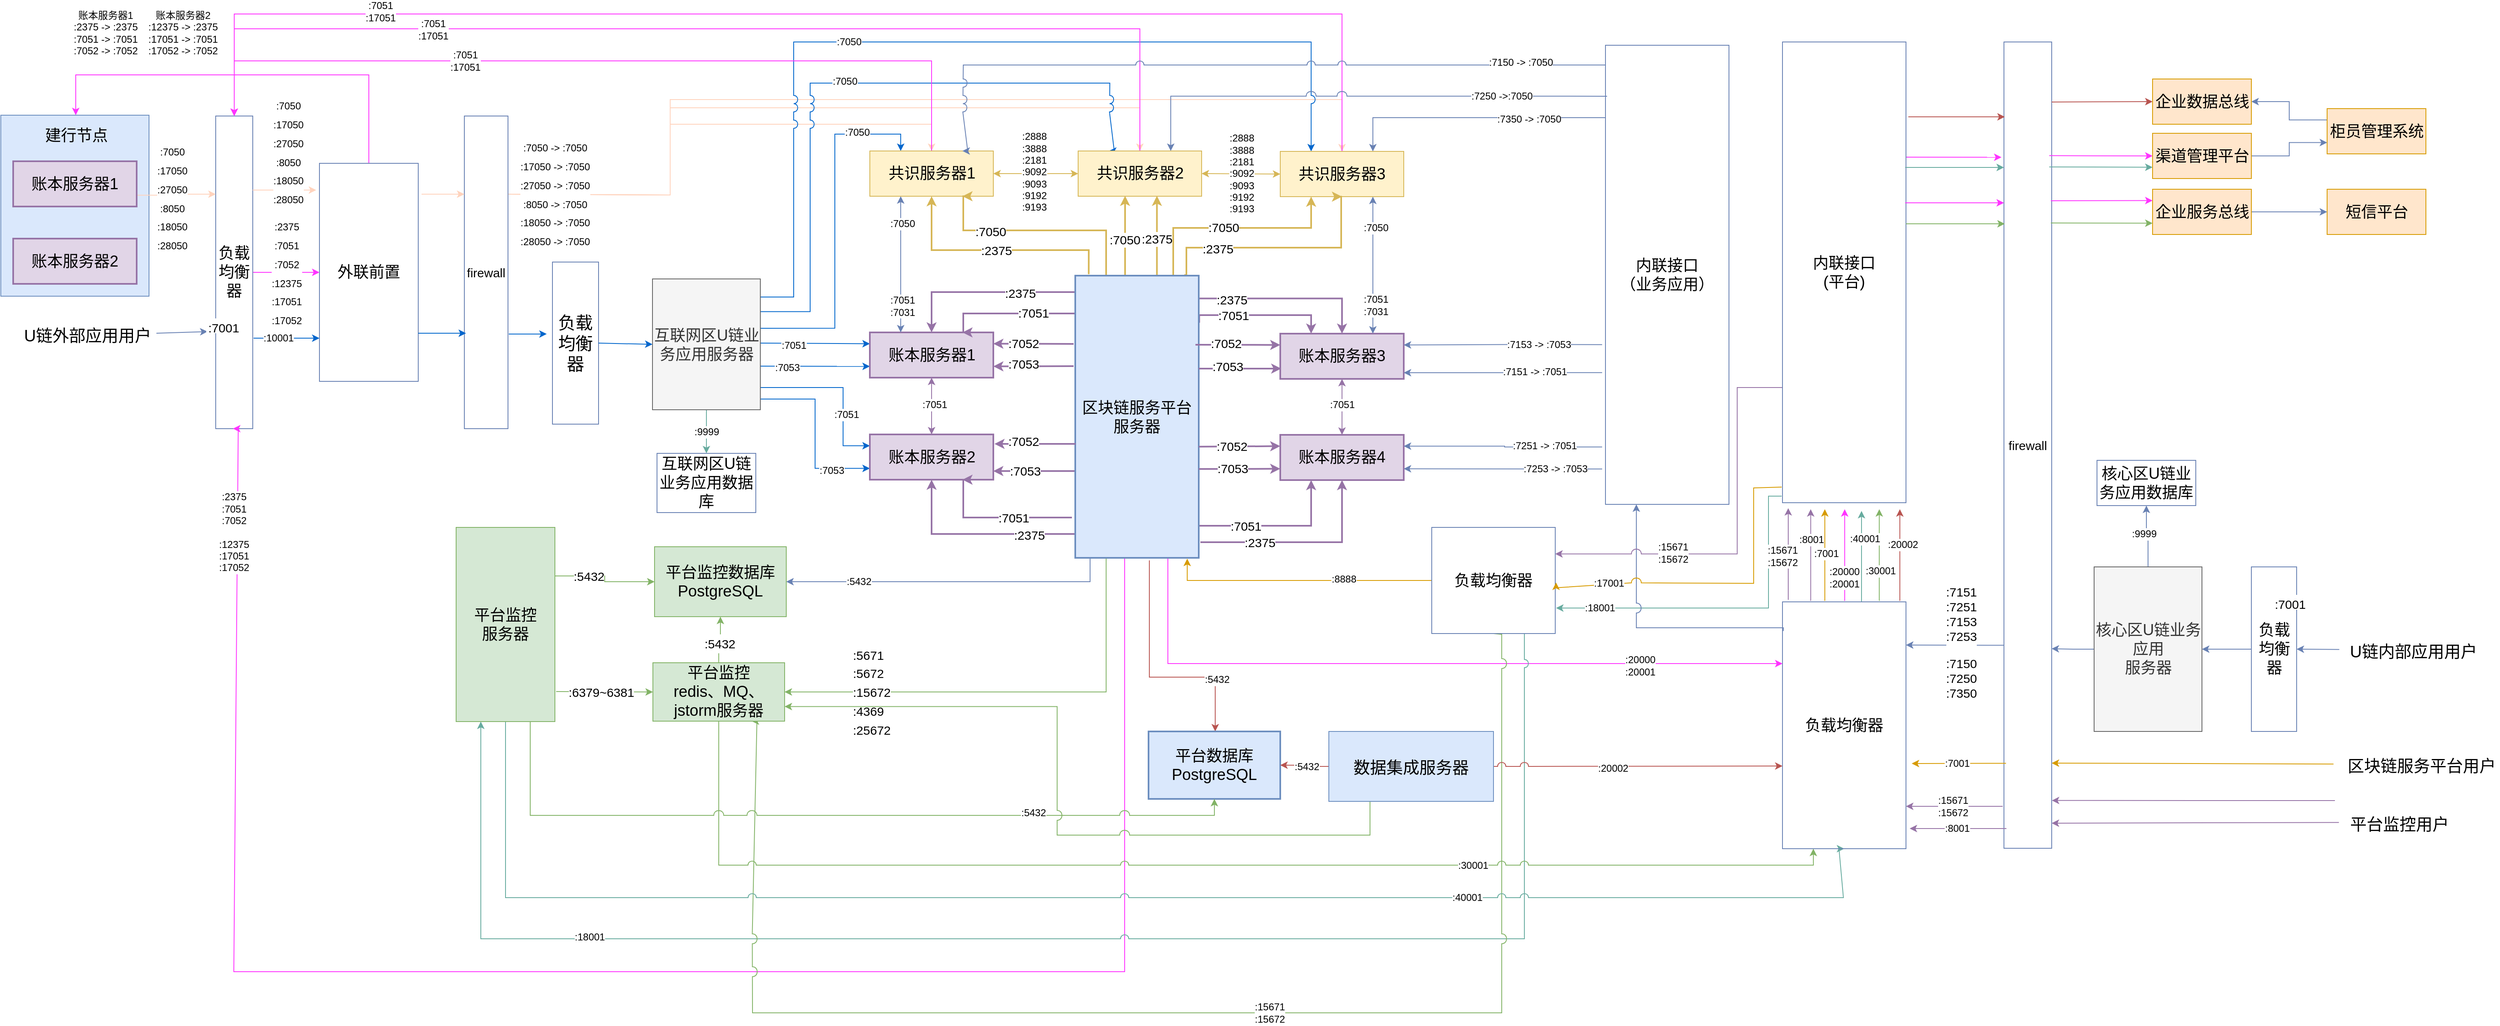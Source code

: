 <mxfile version="12.4.3" type="github" pages="1">
  <diagram id="IZBP0mqrMQUnNwASLiVP" name="Page-1">
    <mxGraphModel dx="1977" dy="972" grid="0" gridSize="10" guides="1" tooltips="1" connect="1" arrows="1" fold="1" page="1" pageScale="1" pageWidth="30000" pageHeight="40000" math="0" shadow="0">
      <root>
        <mxCell id="0"/>
        <mxCell id="1" parent="0"/>
        <mxCell id="gY8Zco-nnhK0H6aGIAgo-136" value="负载均衡器" style="rounded=0;whiteSpace=wrap;html=1;labelBackgroundColor=none;strokeColor=#6881B3;fillColor=none;fontSize=21;align=center;" parent="1" vertex="1">
          <mxGeometry x="907" y="2427.5" width="56" height="197" as="geometry"/>
        </mxCell>
        <mxCell id="wNHHVUWYG327KDc-E-Of-187" value="&lt;span style=&quot;font-size: 12px&quot;&gt;:2375&lt;/span&gt;&lt;br style=&quot;font-size: 12px&quot;&gt;&lt;span style=&quot;font-size: 12px&quot;&gt;:7051&lt;/span&gt;&lt;br style=&quot;font-size: 12px&quot;&gt;&lt;span style=&quot;font-size: 12px&quot;&gt;:7052&lt;/span&gt;&lt;br style=&quot;font-size: 12px&quot;&gt;&lt;span style=&quot;font-size: 12px&quot;&gt;:12375&lt;/span&gt;&lt;br style=&quot;font-size: 12px&quot;&gt;&lt;span style=&quot;font-size: 12px&quot;&gt;:17051&lt;/span&gt;&lt;br style=&quot;font-size: 12px&quot;&gt;&lt;span style=&quot;font-size: 12px&quot;&gt;:17052&lt;/span&gt;" style="edgeStyle=orthogonalEdgeStyle;rounded=0;jumpStyle=arc;jumpSize=10;orthogonalLoop=1;jettySize=auto;html=1;exitX=1;exitY=0.5;exitDx=0;exitDy=0;entryX=0;entryY=0.5;entryDx=0;entryDy=0;startArrow=none;startFill=0;startSize=6;endArrow=classic;endFill=1;endSize=6;strokeColor=#FF33FF;fontSize=19;" parent="1" source="gY8Zco-nnhK0H6aGIAgo-140" target="gY8Zco-nnhK0H6aGIAgo-143" edge="1">
          <mxGeometry relative="1" as="geometry"/>
        </mxCell>
        <mxCell id="gY8Zco-nnhK0H6aGIAgo-140" value="负载均衡器" style="rounded=0;whiteSpace=wrap;html=1;labelBackgroundColor=none;strokeColor=#6881B3;fillColor=none;fontSize=19;align=center;" parent="1" vertex="1">
          <mxGeometry x="498" y="2250" width="45" height="380" as="geometry"/>
        </mxCell>
        <mxCell id="gY8Zco-nnhK0H6aGIAgo-141" value="" style="endArrow=classic;html=1;strokeColor=#6881B3;fontSize=19;entryX=0.031;entryY=0.889;entryDx=0;entryDy=0;exitX=1.012;exitY=0.5;exitDx=0;exitDy=0;exitPerimeter=0;entryPerimeter=0;" parent="1" source="sTmjkf9wLWOesbdi5qTJ-50" target="gY8Zco-nnhK0H6aGIAgo-252" edge="1">
          <mxGeometry width="50" height="50" relative="1" as="geometry">
            <mxPoint x="443" y="2559.5" as="sourcePoint"/>
            <mxPoint x="426.5" y="2534.5" as="targetPoint"/>
          </mxGeometry>
        </mxCell>
        <mxCell id="wNHHVUWYG327KDc-E-Of-189" style="edgeStyle=orthogonalEdgeStyle;rounded=0;jumpStyle=arc;jumpSize=10;orthogonalLoop=1;jettySize=auto;html=1;exitX=0.5;exitY=0;exitDx=0;exitDy=0;entryX=0.5;entryY=0;entryDx=0;entryDy=0;startArrow=none;startFill=0;startSize=6;endArrow=classic;endFill=1;endSize=6;strokeColor=#FF33FF;fontSize=19;" parent="1" source="gY8Zco-nnhK0H6aGIAgo-143" target="wNHHVUWYG327KDc-E-Of-166" edge="1">
          <mxGeometry relative="1" as="geometry">
            <Array as="points">
              <mxPoint x="684" y="2200"/>
              <mxPoint x="328" y="2200"/>
            </Array>
          </mxGeometry>
        </mxCell>
        <mxCell id="gY8Zco-nnhK0H6aGIAgo-143" value="外联前置" style="rounded=0;whiteSpace=wrap;html=1;labelBackgroundColor=none;strokeColor=#6881B3;fillColor=none;fontSize=19;align=center;" parent="1" vertex="1">
          <mxGeometry x="624" y="2307.5" width="120" height="265" as="geometry"/>
        </mxCell>
        <mxCell id="wNHHVUWYG327KDc-E-Of-183" style="edgeStyle=orthogonalEdgeStyle;rounded=0;jumpStyle=arc;jumpSize=10;orthogonalLoop=1;jettySize=auto;html=1;exitX=1;exitY=0.25;exitDx=0;exitDy=0;entryX=0.5;entryY=0;entryDx=0;entryDy=0;startArrow=none;startFill=0;startSize=6;endArrow=classic;endFill=1;endSize=6;strokeColor=#FFD3BD;fontSize=19;" parent="1" source="gY8Zco-nnhK0H6aGIAgo-145" target="gY8Zco-nnhK0H6aGIAgo-166" edge="1">
          <mxGeometry relative="1" as="geometry">
            <Array as="points">
              <mxPoint x="1050" y="2346"/>
              <mxPoint x="1050" y="2230"/>
              <mxPoint x="1866" y="2230"/>
            </Array>
          </mxGeometry>
        </mxCell>
        <mxCell id="wNHHVUWYG327KDc-E-Of-184" style="edgeStyle=orthogonalEdgeStyle;rounded=0;jumpStyle=arc;jumpSize=10;orthogonalLoop=1;jettySize=auto;html=1;exitX=1;exitY=0.25;exitDx=0;exitDy=0;entryX=0.5;entryY=0;entryDx=0;entryDy=0;startArrow=none;startFill=0;startSize=6;endArrow=classic;endFill=1;endSize=6;strokeColor=#FFD3BD;fontSize=19;" parent="1" source="gY8Zco-nnhK0H6aGIAgo-145" target="gY8Zco-nnhK0H6aGIAgo-165" edge="1">
          <mxGeometry relative="1" as="geometry">
            <Array as="points">
              <mxPoint x="1050" y="2346"/>
              <mxPoint x="1050" y="2240"/>
              <mxPoint x="1620" y="2240"/>
            </Array>
          </mxGeometry>
        </mxCell>
        <mxCell id="wNHHVUWYG327KDc-E-Of-185" style="edgeStyle=orthogonalEdgeStyle;rounded=0;jumpStyle=arc;jumpSize=10;orthogonalLoop=1;jettySize=auto;html=1;exitX=1;exitY=0.25;exitDx=0;exitDy=0;entryX=0.5;entryY=0;entryDx=0;entryDy=0;startArrow=none;startFill=0;startSize=6;endArrow=classic;endFill=1;endSize=6;strokeColor=#FFD3BD;fontSize=19;" parent="1" source="gY8Zco-nnhK0H6aGIAgo-145" target="gY8Zco-nnhK0H6aGIAgo-164" edge="1">
          <mxGeometry relative="1" as="geometry">
            <Array as="points">
              <mxPoint x="1050" y="2346"/>
              <mxPoint x="1050" y="2260"/>
              <mxPoint x="1368" y="2260"/>
            </Array>
          </mxGeometry>
        </mxCell>
        <mxCell id="wNHHVUWYG327KDc-E-Of-186" value="&lt;span style=&quot;font-size: 12px&quot;&gt;:7050 -&amp;gt; :7050&lt;/span&gt;&lt;br style=&quot;font-size: 12px&quot;&gt;&lt;span style=&quot;font-size: 12px&quot;&gt;:17050 -&amp;gt; :7050&lt;/span&gt;&lt;br style=&quot;font-size: 12px&quot;&gt;&lt;span style=&quot;font-size: 12px&quot;&gt;:27050&amp;nbsp;&lt;/span&gt;&lt;span style=&quot;font-size: 12px&quot;&gt;-&amp;gt; :7050&lt;/span&gt;&lt;br style=&quot;font-size: 12px&quot;&gt;&lt;span style=&quot;font-size: 12px&quot;&gt;:8050&amp;nbsp;&lt;/span&gt;&lt;span style=&quot;font-size: 12px&quot;&gt;-&amp;gt; :7050&lt;/span&gt;&lt;br style=&quot;font-size: 12px&quot;&gt;&lt;span style=&quot;font-size: 12px&quot;&gt;:18050&amp;nbsp;&lt;/span&gt;&lt;span style=&quot;font-size: 12px&quot;&gt;-&amp;gt; :7050&lt;/span&gt;&lt;br style=&quot;font-size: 12px&quot;&gt;&lt;span style=&quot;font-size: 12px&quot;&gt;:28050&amp;nbsp;&lt;/span&gt;&lt;span style=&quot;font-size: 12px&quot;&gt;-&amp;gt; :7050&lt;/span&gt;" style="text;html=1;resizable=0;points=[];align=center;verticalAlign=middle;labelBackgroundColor=#ffffff;fontSize=19;" parent="wNHHVUWYG327KDc-E-Of-185" vertex="1" connectable="0">
          <mxGeometry x="-0.817" y="2" relative="1" as="geometry">
            <mxPoint as="offset"/>
          </mxGeometry>
        </mxCell>
        <mxCell id="gY8Zco-nnhK0H6aGIAgo-145" value="firewall" style="rounded=0;whiteSpace=wrap;html=1;labelBackgroundColor=none;strokeColor=#6881B3;fillColor=none;fontSize=15;align=center;" parent="1" vertex="1">
          <mxGeometry x="800" y="2250" width="53" height="380" as="geometry"/>
        </mxCell>
        <mxCell id="wNHHVUWYG327KDc-E-Of-141" style="edgeStyle=orthogonalEdgeStyle;rounded=0;jumpStyle=arc;jumpSize=10;orthogonalLoop=1;jettySize=auto;html=1;exitX=0.5;exitY=1;exitDx=0;exitDy=0;entryX=0.5;entryY=0;entryDx=0;entryDy=0;startArrow=none;startFill=0;endArrow=classic;endFill=1;strokeColor=#67AB9F;fontSize=12;" parent="1" source="gY8Zco-nnhK0H6aGIAgo-162" target="gY8Zco-nnhK0H6aGIAgo-163" edge="1">
          <mxGeometry relative="1" as="geometry"/>
        </mxCell>
        <mxCell id="wNHHVUWYG327KDc-E-Of-142" value=":9999" style="text;html=1;resizable=0;points=[];align=center;verticalAlign=middle;labelBackgroundColor=#ffffff;fontSize=12;" parent="wNHHVUWYG327KDc-E-Of-141" vertex="1" connectable="0">
          <mxGeometry relative="1" as="geometry">
            <mxPoint as="offset"/>
          </mxGeometry>
        </mxCell>
        <mxCell id="wNHHVUWYG327KDc-E-Of-143" style="edgeStyle=orthogonalEdgeStyle;rounded=0;jumpStyle=arc;jumpSize=10;orthogonalLoop=1;jettySize=auto;html=1;entryX=0.25;entryY=0;entryDx=0;entryDy=0;startArrow=none;startFill=0;endArrow=classic;endFill=1;strokeColor=#0066CC;fontSize=12;" parent="1" source="gY8Zco-nnhK0H6aGIAgo-162" target="gY8Zco-nnhK0H6aGIAgo-166" edge="1">
          <mxGeometry relative="1" as="geometry">
            <Array as="points">
              <mxPoint x="1200" y="2470"/>
              <mxPoint x="1200" y="2160"/>
              <mxPoint x="1828" y="2160"/>
            </Array>
          </mxGeometry>
        </mxCell>
        <mxCell id="wNHHVUWYG327KDc-E-Of-144" value=":7050" style="text;html=1;resizable=0;points=[];align=center;verticalAlign=middle;labelBackgroundColor=#ffffff;fontSize=12;" parent="wNHHVUWYG327KDc-E-Of-143" vertex="1" connectable="0">
          <mxGeometry x="-0.251" relative="1" as="geometry">
            <mxPoint x="1" as="offset"/>
          </mxGeometry>
        </mxCell>
        <mxCell id="wNHHVUWYG327KDc-E-Of-145" style="edgeStyle=orthogonalEdgeStyle;rounded=0;jumpStyle=arc;jumpSize=10;orthogonalLoop=1;jettySize=auto;html=1;exitX=1;exitY=0.25;exitDx=0;exitDy=0;entryX=0.25;entryY=0;entryDx=0;entryDy=0;startArrow=none;startFill=0;endArrow=classic;endFill=1;strokeColor=#0066CC;fontSize=12;" parent="1" source="gY8Zco-nnhK0H6aGIAgo-162" target="gY8Zco-nnhK0H6aGIAgo-165" edge="1">
          <mxGeometry relative="1" as="geometry">
            <Array as="points">
              <mxPoint x="1220" y="2488"/>
              <mxPoint x="1220" y="2210"/>
              <mxPoint x="1584" y="2210"/>
            </Array>
          </mxGeometry>
        </mxCell>
        <mxCell id="wNHHVUWYG327KDc-E-Of-146" value=":7050" style="text;html=1;resizable=0;points=[];align=center;verticalAlign=middle;labelBackgroundColor=#ffffff;fontSize=12;" parent="wNHHVUWYG327KDc-E-Of-145" vertex="1" connectable="0">
          <mxGeometry x="-0.031" y="2" relative="1" as="geometry">
            <mxPoint as="offset"/>
          </mxGeometry>
        </mxCell>
        <mxCell id="wNHHVUWYG327KDc-E-Of-147" style="edgeStyle=orthogonalEdgeStyle;rounded=0;jumpStyle=arc;jumpSize=10;orthogonalLoop=1;jettySize=auto;html=1;exitX=1.004;exitY=0.377;exitDx=0;exitDy=0;entryX=0.25;entryY=0;entryDx=0;entryDy=0;startArrow=none;startFill=0;endArrow=classic;endFill=1;strokeColor=#0066CC;fontSize=12;exitPerimeter=0;" parent="1" source="gY8Zco-nnhK0H6aGIAgo-162" target="gY8Zco-nnhK0H6aGIAgo-164" edge="1">
          <mxGeometry relative="1" as="geometry">
            <Array as="points">
              <mxPoint x="1250" y="2508"/>
              <mxPoint x="1250" y="2272"/>
              <mxPoint x="1330" y="2272"/>
            </Array>
          </mxGeometry>
        </mxCell>
        <mxCell id="wNHHVUWYG327KDc-E-Of-148" value=":7050" style="text;html=1;resizable=0;points=[];align=center;verticalAlign=middle;labelBackgroundColor=#ffffff;fontSize=12;" parent="wNHHVUWYG327KDc-E-Of-147" vertex="1" connectable="0">
          <mxGeometry x="0.653" y="2" relative="1" as="geometry">
            <mxPoint as="offset"/>
          </mxGeometry>
        </mxCell>
        <mxCell id="wNHHVUWYG327KDc-E-Of-149" style="edgeStyle=orthogonalEdgeStyle;rounded=0;jumpStyle=arc;jumpSize=10;orthogonalLoop=1;jettySize=auto;html=1;entryX=0;entryY=0.25;entryDx=0;entryDy=0;startArrow=none;startFill=0;endArrow=classic;endFill=1;strokeColor=#0066CC;fontSize=12;" parent="1" target="gY8Zco-nnhK0H6aGIAgo-167" edge="1">
          <mxGeometry relative="1" as="geometry">
            <mxPoint x="1160" y="2526" as="sourcePoint"/>
          </mxGeometry>
        </mxCell>
        <mxCell id="wNHHVUWYG327KDc-E-Of-151" value=":7051" style="text;html=1;resizable=0;points=[];align=center;verticalAlign=middle;labelBackgroundColor=#ffffff;fontSize=12;" parent="wNHHVUWYG327KDc-E-Of-149" vertex="1" connectable="0">
          <mxGeometry x="-0.394" y="-2" relative="1" as="geometry">
            <mxPoint as="offset"/>
          </mxGeometry>
        </mxCell>
        <mxCell id="wNHHVUWYG327KDc-E-Of-150" style="edgeStyle=orthogonalEdgeStyle;rounded=0;jumpStyle=arc;jumpSize=10;orthogonalLoop=1;jettySize=auto;html=1;entryX=0;entryY=0.75;entryDx=0;entryDy=0;startArrow=none;startFill=0;endArrow=classic;endFill=1;strokeColor=#0066CC;fontSize=12;" parent="1" target="gY8Zco-nnhK0H6aGIAgo-167" edge="1">
          <mxGeometry relative="1" as="geometry">
            <mxPoint x="1160" y="2554" as="sourcePoint"/>
          </mxGeometry>
        </mxCell>
        <mxCell id="wNHHVUWYG327KDc-E-Of-152" value=":7053" style="text;html=1;resizable=0;points=[];align=center;verticalAlign=middle;labelBackgroundColor=#ffffff;fontSize=12;" parent="wNHHVUWYG327KDc-E-Of-150" vertex="1" connectable="0">
          <mxGeometry x="-0.515" y="-2" relative="1" as="geometry">
            <mxPoint as="offset"/>
          </mxGeometry>
        </mxCell>
        <mxCell id="wNHHVUWYG327KDc-E-Of-154" style="edgeStyle=orthogonalEdgeStyle;rounded=0;jumpStyle=arc;jumpSize=10;orthogonalLoop=1;jettySize=auto;html=1;exitX=1.004;exitY=0.918;exitDx=0;exitDy=0;entryX=0;entryY=0.75;entryDx=0;entryDy=0;startArrow=none;startFill=0;endArrow=classic;endFill=1;strokeColor=#0066CC;fontSize=12;exitPerimeter=0;" parent="1" source="gY8Zco-nnhK0H6aGIAgo-162" target="gY8Zco-nnhK0H6aGIAgo-168" edge="1">
          <mxGeometry relative="1" as="geometry"/>
        </mxCell>
        <mxCell id="wNHHVUWYG327KDc-E-Of-157" value=":7053" style="text;html=1;resizable=0;points=[];align=center;verticalAlign=middle;labelBackgroundColor=#ffffff;fontSize=12;" parent="wNHHVUWYG327KDc-E-Of-154" vertex="1" connectable="0">
          <mxGeometry x="0.574" y="-2" relative="1" as="geometry">
            <mxPoint as="offset"/>
          </mxGeometry>
        </mxCell>
        <mxCell id="wNHHVUWYG327KDc-E-Of-155" style="edgeStyle=orthogonalEdgeStyle;rounded=0;jumpStyle=arc;jumpSize=10;orthogonalLoop=1;jettySize=auto;html=1;entryX=0;entryY=0.25;entryDx=0;entryDy=0;startArrow=none;startFill=0;endArrow=classic;endFill=1;strokeColor=#0066CC;fontSize=12;" parent="1" target="gY8Zco-nnhK0H6aGIAgo-168" edge="1">
          <mxGeometry relative="1" as="geometry">
            <mxPoint x="1160" y="2580" as="sourcePoint"/>
            <Array as="points">
              <mxPoint x="1260" y="2580"/>
              <mxPoint x="1260" y="2650"/>
            </Array>
          </mxGeometry>
        </mxCell>
        <mxCell id="wNHHVUWYG327KDc-E-Of-156" value=":7051" style="text;html=1;resizable=0;points=[];align=center;verticalAlign=middle;labelBackgroundColor=#ffffff;fontSize=12;" parent="wNHHVUWYG327KDc-E-Of-155" vertex="1" connectable="0">
          <mxGeometry x="-0.01" y="-32" relative="1" as="geometry">
            <mxPoint x="36" y="32" as="offset"/>
          </mxGeometry>
        </mxCell>
        <mxCell id="gY8Zco-nnhK0H6aGIAgo-162" value="互联网区U链业务应用服务器" style="rounded=0;whiteSpace=wrap;html=1;labelBackgroundColor=none;strokeColor=#666666;fillColor=#f5f5f5;fontSize=19;align=center;fontColor=#333333;" parent="1" vertex="1">
          <mxGeometry x="1028.5" y="2448" width="131" height="159" as="geometry"/>
        </mxCell>
        <mxCell id="gY8Zco-nnhK0H6aGIAgo-163" value="互联网区U链业务应用数据库" style="rounded=0;whiteSpace=wrap;html=1;labelBackgroundColor=none;strokeColor=#6881B3;fillColor=none;fontSize=19;align=center;" parent="1" vertex="1">
          <mxGeometry x="1034" y="2660" width="120" height="72" as="geometry"/>
        </mxCell>
        <mxCell id="bcajYAydpj7SY_r70QlZ-1" style="edgeStyle=orthogonalEdgeStyle;rounded=0;orthogonalLoop=1;jettySize=auto;html=1;exitX=0.5;exitY=0;exitDx=0;exitDy=0;entryX=0.5;entryY=0;entryDx=0;entryDy=0;fillColor=#d5e8d4;strokeColor=#FF33FF;" edge="1" parent="1" source="gY8Zco-nnhK0H6aGIAgo-164" target="gY8Zco-nnhK0H6aGIAgo-140">
          <mxGeometry relative="1" as="geometry">
            <Array as="points">
              <mxPoint x="1367" y="2183"/>
              <mxPoint x="520" y="2183"/>
            </Array>
          </mxGeometry>
        </mxCell>
        <mxCell id="bcajYAydpj7SY_r70QlZ-6" value=":7051&lt;br&gt;:17051" style="text;html=1;align=center;verticalAlign=middle;resizable=0;points=[];;labelBackgroundColor=#ffffff;" vertex="1" connectable="0" parent="bcajYAydpj7SY_r70QlZ-1">
          <mxGeometry x="0.322" relative="1" as="geometry">
            <mxPoint as="offset"/>
          </mxGeometry>
        </mxCell>
        <mxCell id="gY8Zco-nnhK0H6aGIAgo-164" value="共识服务器1" style="rounded=0;whiteSpace=wrap;html=1;labelBackgroundColor=none;strokeColor=#d6b656;fillColor=#fff2cc;fontSize=19;align=center;" parent="1" vertex="1">
          <mxGeometry x="1292.5" y="2292.5" width="150" height="55" as="geometry"/>
        </mxCell>
        <mxCell id="bcajYAydpj7SY_r70QlZ-2" style="edgeStyle=orthogonalEdgeStyle;rounded=0;orthogonalLoop=1;jettySize=auto;html=1;exitX=0.5;exitY=0;exitDx=0;exitDy=0;entryX=0.5;entryY=0;entryDx=0;entryDy=0;fillColor=#d5e8d4;strokeColor=#FF33FF;" edge="1" parent="1" source="gY8Zco-nnhK0H6aGIAgo-165" target="gY8Zco-nnhK0H6aGIAgo-140">
          <mxGeometry relative="1" as="geometry">
            <Array as="points">
              <mxPoint x="1620" y="2144"/>
              <mxPoint x="520" y="2144"/>
            </Array>
          </mxGeometry>
        </mxCell>
        <mxCell id="bcajYAydpj7SY_r70QlZ-5" value=":7051&lt;br&gt;:17051" style="text;html=1;align=center;verticalAlign=middle;resizable=0;points=[];;labelBackgroundColor=#ffffff;" vertex="1" connectable="0" parent="bcajYAydpj7SY_r70QlZ-2">
          <mxGeometry x="0.487" y="1" relative="1" as="geometry">
            <mxPoint as="offset"/>
          </mxGeometry>
        </mxCell>
        <mxCell id="gY8Zco-nnhK0H6aGIAgo-165" value="共识服务器2" style="rounded=0;whiteSpace=wrap;html=1;labelBackgroundColor=none;strokeColor=#d6b656;fillColor=#fff2cc;fontSize=19;align=center;" parent="1" vertex="1">
          <mxGeometry x="1545.5" y="2292.5" width="150" height="55" as="geometry"/>
        </mxCell>
        <mxCell id="bcajYAydpj7SY_r70QlZ-3" style="edgeStyle=orthogonalEdgeStyle;rounded=0;orthogonalLoop=1;jettySize=auto;html=1;exitX=0.5;exitY=0;exitDx=0;exitDy=0;entryX=0.5;entryY=0;entryDx=0;entryDy=0;fillColor=#d5e8d4;strokeColor=#FF33FF;" edge="1" parent="1" source="gY8Zco-nnhK0H6aGIAgo-166" target="gY8Zco-nnhK0H6aGIAgo-140">
          <mxGeometry relative="1" as="geometry">
            <Array as="points">
              <mxPoint x="1866" y="2126"/>
              <mxPoint x="520" y="2126"/>
            </Array>
          </mxGeometry>
        </mxCell>
        <mxCell id="bcajYAydpj7SY_r70QlZ-4" value=":7051&lt;br&gt;:17051" style="text;html=1;align=center;verticalAlign=middle;resizable=0;points=[];;labelBackgroundColor=#ffffff;" vertex="1" connectable="0" parent="bcajYAydpj7SY_r70QlZ-3">
          <mxGeometry x="0.632" y="-3" relative="1" as="geometry">
            <mxPoint as="offset"/>
          </mxGeometry>
        </mxCell>
        <mxCell id="gY8Zco-nnhK0H6aGIAgo-166" value="共识服务器3" style="rounded=0;whiteSpace=wrap;html=1;labelBackgroundColor=none;strokeColor=#d6b656;fillColor=#fff2cc;fontSize=19;align=center;" parent="1" vertex="1">
          <mxGeometry x="1791" y="2293" width="150" height="55" as="geometry"/>
        </mxCell>
        <mxCell id="gY8Zco-nnhK0H6aGIAgo-167" value="账本服务器1" style="rounded=0;whiteSpace=wrap;html=1;labelBackgroundColor=none;strokeColor=#9673a6;fillColor=#e1d5e7;fontSize=19;align=center;strokeWidth=2;" parent="1" vertex="1">
          <mxGeometry x="1292.5" y="2513" width="150" height="55" as="geometry"/>
        </mxCell>
        <mxCell id="gY8Zco-nnhK0H6aGIAgo-168" value="账本服务器2" style="rounded=0;whiteSpace=wrap;html=1;labelBackgroundColor=none;strokeColor=#9673a6;fillColor=#e1d5e7;fontSize=19;align=center;strokeWidth=2;" parent="1" vertex="1">
          <mxGeometry x="1292.5" y="2637" width="150" height="55" as="geometry"/>
        </mxCell>
        <mxCell id="gY8Zco-nnhK0H6aGIAgo-169" value="账本服务器3" style="rounded=0;whiteSpace=wrap;html=1;labelBackgroundColor=none;strokeColor=#9673a6;fillColor=#e1d5e7;fontSize=19;align=center;strokeWidth=2;" parent="1" vertex="1">
          <mxGeometry x="1791" y="2514.5" width="150" height="55" as="geometry"/>
        </mxCell>
        <mxCell id="gY8Zco-nnhK0H6aGIAgo-170" value="账本服务器4" style="rounded=0;whiteSpace=wrap;html=1;labelBackgroundColor=none;strokeColor=#9673a6;fillColor=#e1d5e7;fontSize=19;align=center;strokeWidth=2;" parent="1" vertex="1">
          <mxGeometry x="1791" y="2637.5" width="150" height="55" as="geometry"/>
        </mxCell>
        <mxCell id="gY8Zco-nnhK0H6aGIAgo-171" style="edgeStyle=orthogonalEdgeStyle;rounded=0;orthogonalLoop=1;jettySize=auto;html=1;entryX=0.5;entryY=0;entryDx=0;entryDy=0;strokeColor=#9673a6;fontSize=15;strokeWidth=2;fillColor=#e1d5e7;" parent="1" source="gY8Zco-nnhK0H6aGIAgo-204" target="gY8Zco-nnhK0H6aGIAgo-167" edge="1">
          <mxGeometry relative="1" as="geometry">
            <mxPoint x="1541" y="2488" as="sourcePoint"/>
            <Array as="points">
              <mxPoint x="1368" y="2464"/>
            </Array>
          </mxGeometry>
        </mxCell>
        <mxCell id="gY8Zco-nnhK0H6aGIAgo-172" value=":2375" style="text;html=1;resizable=0;points=[];align=center;verticalAlign=middle;labelBackgroundColor=#ffffff;fontSize=15;" parent="gY8Zco-nnhK0H6aGIAgo-171" vertex="1" connectable="0">
          <mxGeometry x="-0.169" y="-1" relative="1" as="geometry">
            <mxPoint x="25.5" y="1.5" as="offset"/>
          </mxGeometry>
        </mxCell>
        <mxCell id="gY8Zco-nnhK0H6aGIAgo-173" style="edgeStyle=orthogonalEdgeStyle;rounded=0;orthogonalLoop=1;jettySize=auto;html=1;exitX=0.004;exitY=0.191;exitDx=0;exitDy=0;entryX=0.75;entryY=0;entryDx=0;entryDy=0;strokeColor=#9673a6;fontSize=15;exitPerimeter=0;strokeWidth=2;fillColor=#e1d5e7;" parent="1" source="gY8Zco-nnhK0H6aGIAgo-204" target="gY8Zco-nnhK0H6aGIAgo-167" edge="1">
          <mxGeometry relative="1" as="geometry">
            <Array as="points">
              <mxPoint x="1542" y="2490"/>
              <mxPoint x="1406" y="2490"/>
            </Array>
          </mxGeometry>
        </mxCell>
        <mxCell id="gY8Zco-nnhK0H6aGIAgo-174" value=":7051" style="text;html=1;resizable=0;points=[];align=center;verticalAlign=middle;labelBackgroundColor=#ffffff;fontSize=15;" parent="gY8Zco-nnhK0H6aGIAgo-173" vertex="1" connectable="0">
          <mxGeometry x="-0.207" y="-1" relative="1" as="geometry">
            <mxPoint as="offset"/>
          </mxGeometry>
        </mxCell>
        <mxCell id="gY8Zco-nnhK0H6aGIAgo-175" style="edgeStyle=orthogonalEdgeStyle;rounded=0;orthogonalLoop=1;jettySize=auto;html=1;entryX=0.5;entryY=1;entryDx=0;entryDy=0;strokeColor=#9673a6;fontSize=15;exitX=0.004;exitY=0.939;exitDx=0;exitDy=0;exitPerimeter=0;strokeWidth=2;fillColor=#e1d5e7;" parent="1" source="gY8Zco-nnhK0H6aGIAgo-204" target="gY8Zco-nnhK0H6aGIAgo-168" edge="1">
          <mxGeometry relative="1" as="geometry">
            <Array as="points">
              <mxPoint x="1542" y="2758"/>
              <mxPoint x="1368" y="2758"/>
            </Array>
          </mxGeometry>
        </mxCell>
        <mxCell id="gY8Zco-nnhK0H6aGIAgo-176" value=":2375" style="text;html=1;resizable=0;points=[];align=center;verticalAlign=middle;labelBackgroundColor=#ffffff;fontSize=15;" parent="gY8Zco-nnhK0H6aGIAgo-175" vertex="1" connectable="0">
          <mxGeometry x="-0.401" y="1" relative="1" as="geometry">
            <mxPoint x="10" as="offset"/>
          </mxGeometry>
        </mxCell>
        <mxCell id="gY8Zco-nnhK0H6aGIAgo-177" style="edgeStyle=orthogonalEdgeStyle;rounded=0;orthogonalLoop=1;jettySize=auto;html=1;entryX=0.75;entryY=1;entryDx=0;entryDy=0;strokeColor=#9673a6;fontSize=15;strokeWidth=2;exitX=-0.027;exitY=0.857;exitDx=0;exitDy=0;exitPerimeter=0;fillColor=#e1d5e7;" parent="1" source="gY8Zco-nnhK0H6aGIAgo-204" target="gY8Zco-nnhK0H6aGIAgo-168" edge="1">
          <mxGeometry relative="1" as="geometry">
            <mxPoint x="1541" y="2706" as="sourcePoint"/>
            <Array as="points">
              <mxPoint x="1406" y="2738"/>
            </Array>
          </mxGeometry>
        </mxCell>
        <mxCell id="gY8Zco-nnhK0H6aGIAgo-178" value=":7051" style="text;html=1;resizable=0;points=[];align=center;verticalAlign=middle;labelBackgroundColor=#ffffff;fontSize=15;" parent="gY8Zco-nnhK0H6aGIAgo-177" vertex="1" connectable="0">
          <mxGeometry x="-0.136" relative="1" as="geometry">
            <mxPoint x="6" as="offset"/>
          </mxGeometry>
        </mxCell>
        <mxCell id="gY8Zco-nnhK0H6aGIAgo-179" style="edgeStyle=orthogonalEdgeStyle;rounded=0;orthogonalLoop=1;jettySize=auto;html=1;exitX=0.994;exitY=0.081;exitDx=0;exitDy=0;entryX=0.5;entryY=0;entryDx=0;entryDy=0;strokeColor=#9673a6;fontSize=15;exitPerimeter=0;strokeWidth=2;fillColor=#e1d5e7;" parent="1" source="gY8Zco-nnhK0H6aGIAgo-204" target="gY8Zco-nnhK0H6aGIAgo-169" edge="1">
          <mxGeometry relative="1" as="geometry">
            <Array as="points">
              <mxPoint x="1866" y="2472"/>
            </Array>
          </mxGeometry>
        </mxCell>
        <mxCell id="gY8Zco-nnhK0H6aGIAgo-180" value=":2375" style="text;html=1;resizable=0;points=[];align=center;verticalAlign=middle;labelBackgroundColor=#ffffff;fontSize=15;" parent="gY8Zco-nnhK0H6aGIAgo-179" vertex="1" connectable="0">
          <mxGeometry x="-0.615" y="-1" relative="1" as="geometry">
            <mxPoint x="-1.5" y="-0.5" as="offset"/>
          </mxGeometry>
        </mxCell>
        <mxCell id="gY8Zco-nnhK0H6aGIAgo-181" style="edgeStyle=orthogonalEdgeStyle;rounded=0;orthogonalLoop=1;jettySize=auto;html=1;exitX=1.004;exitY=0.167;exitDx=0;exitDy=0;entryX=0.25;entryY=0;entryDx=0;entryDy=0;strokeColor=#9673a6;fontSize=15;exitPerimeter=0;strokeWidth=2;fillColor=#e1d5e7;" parent="1" source="gY8Zco-nnhK0H6aGIAgo-204" target="gY8Zco-nnhK0H6aGIAgo-169" edge="1">
          <mxGeometry relative="1" as="geometry">
            <Array as="points">
              <mxPoint x="1692" y="2492"/>
              <mxPoint x="1828" y="2492"/>
            </Array>
          </mxGeometry>
        </mxCell>
        <mxCell id="gY8Zco-nnhK0H6aGIAgo-182" value=":7051" style="text;html=1;resizable=0;points=[];align=center;verticalAlign=middle;labelBackgroundColor=#ffffff;fontSize=15;" parent="gY8Zco-nnhK0H6aGIAgo-181" vertex="1" connectable="0">
          <mxGeometry x="-0.583" relative="1" as="geometry">
            <mxPoint x="15.5" as="offset"/>
          </mxGeometry>
        </mxCell>
        <mxCell id="gY8Zco-nnhK0H6aGIAgo-183" style="edgeStyle=orthogonalEdgeStyle;rounded=0;orthogonalLoop=1;jettySize=auto;html=1;entryX=0.5;entryY=1;entryDx=0;entryDy=0;strokeColor=#9673a6;fontSize=15;strokeWidth=2;fillColor=#e1d5e7;" parent="1" target="gY8Zco-nnhK0H6aGIAgo-170" edge="1">
          <mxGeometry relative="1" as="geometry">
            <Array as="points">
              <mxPoint x="1694" y="2768"/>
              <mxPoint x="1866" y="2768"/>
            </Array>
            <mxPoint x="1694" y="2768" as="sourcePoint"/>
          </mxGeometry>
        </mxCell>
        <mxCell id="gY8Zco-nnhK0H6aGIAgo-184" value=":2375" style="text;html=1;resizable=0;points=[];align=center;verticalAlign=middle;labelBackgroundColor=#ffffff;fontSize=15;" parent="gY8Zco-nnhK0H6aGIAgo-183" vertex="1" connectable="0">
          <mxGeometry x="-0.656" relative="1" as="geometry">
            <mxPoint x="29" as="offset"/>
          </mxGeometry>
        </mxCell>
        <mxCell id="gY8Zco-nnhK0H6aGIAgo-185" style="edgeStyle=orthogonalEdgeStyle;rounded=0;orthogonalLoop=1;jettySize=auto;html=1;entryX=0.25;entryY=1;entryDx=0;entryDy=0;strokeColor=#9673a6;fontSize=15;strokeWidth=2;exitX=0.987;exitY=0.892;exitDx=0;exitDy=0;exitPerimeter=0;fillColor=#e1d5e7;" parent="1" source="gY8Zco-nnhK0H6aGIAgo-204" target="gY8Zco-nnhK0H6aGIAgo-170" edge="1">
          <mxGeometry relative="1" as="geometry">
            <Array as="points">
              <mxPoint x="1688" y="2750"/>
              <mxPoint x="1688" y="2748"/>
              <mxPoint x="1828" y="2748"/>
            </Array>
            <mxPoint x="1688" y="2714" as="sourcePoint"/>
          </mxGeometry>
        </mxCell>
        <mxCell id="gY8Zco-nnhK0H6aGIAgo-186" value=":7051" style="text;html=1;resizable=0;points=[];align=center;verticalAlign=middle;labelBackgroundColor=#ffffff;fontSize=15;" parent="gY8Zco-nnhK0H6aGIAgo-185" vertex="1" connectable="0">
          <mxGeometry x="-0.63" relative="1" as="geometry">
            <mxPoint x="28" as="offset"/>
          </mxGeometry>
        </mxCell>
        <mxCell id="gY8Zco-nnhK0H6aGIAgo-187" style="edgeStyle=orthogonalEdgeStyle;rounded=0;orthogonalLoop=1;jettySize=auto;html=1;exitX=0.109;exitY=-0.005;exitDx=0;exitDy=0;entryX=0.5;entryY=1;entryDx=0;entryDy=0;strokeColor=#d6b656;fontSize=15;exitPerimeter=0;strokeWidth=2;fillColor=#fff2cc;" parent="1" source="gY8Zco-nnhK0H6aGIAgo-204" target="gY8Zco-nnhK0H6aGIAgo-164" edge="1">
          <mxGeometry relative="1" as="geometry">
            <Array as="points">
              <mxPoint x="1558" y="2413"/>
              <mxPoint x="1368" y="2413"/>
            </Array>
          </mxGeometry>
        </mxCell>
        <mxCell id="gY8Zco-nnhK0H6aGIAgo-188" value=":2375" style="text;html=1;resizable=0;points=[];align=center;verticalAlign=middle;labelBackgroundColor=#ffffff;fontSize=15;" parent="gY8Zco-nnhK0H6aGIAgo-187" vertex="1" connectable="0">
          <mxGeometry x="-0.005" relative="1" as="geometry">
            <mxPoint as="offset"/>
          </mxGeometry>
        </mxCell>
        <mxCell id="gY8Zco-nnhK0H6aGIAgo-189" style="edgeStyle=orthogonalEdgeStyle;rounded=0;orthogonalLoop=1;jettySize=auto;html=1;exitX=0.25;exitY=0;exitDx=0;exitDy=0;entryX=0.75;entryY=1;entryDx=0;entryDy=0;strokeColor=#d6b656;fontSize=15;strokeWidth=2;fillColor=#fff2cc;" parent="1" source="gY8Zco-nnhK0H6aGIAgo-204" target="gY8Zco-nnhK0H6aGIAgo-164" edge="1">
          <mxGeometry relative="1" as="geometry">
            <Array as="points">
              <mxPoint x="1580" y="2389"/>
              <mxPoint x="1406" y="2389"/>
            </Array>
          </mxGeometry>
        </mxCell>
        <mxCell id="gY8Zco-nnhK0H6aGIAgo-190" value=":7050" style="text;html=1;resizable=0;points=[];align=center;verticalAlign=middle;labelBackgroundColor=#ffffff;fontSize=15;" parent="gY8Zco-nnhK0H6aGIAgo-189" vertex="1" connectable="0">
          <mxGeometry x="0.441" y="1" relative="1" as="geometry">
            <mxPoint as="offset"/>
          </mxGeometry>
        </mxCell>
        <mxCell id="gY8Zco-nnhK0H6aGIAgo-191" style="edgeStyle=orthogonalEdgeStyle;rounded=0;orthogonalLoop=1;jettySize=auto;html=1;exitX=0.5;exitY=0;exitDx=0;exitDy=0;entryX=0.38;entryY=0.991;entryDx=0;entryDy=0;entryPerimeter=0;strokeColor=#d6b656;fontSize=15;strokeWidth=2;fillColor=#fff2cc;" parent="1" source="gY8Zco-nnhK0H6aGIAgo-204" target="gY8Zco-nnhK0H6aGIAgo-165" edge="1">
          <mxGeometry relative="1" as="geometry">
            <Array as="points">
              <mxPoint x="1603" y="2464"/>
            </Array>
          </mxGeometry>
        </mxCell>
        <mxCell id="gY8Zco-nnhK0H6aGIAgo-192" value=":7050" style="text;html=1;resizable=0;points=[];align=center;verticalAlign=middle;labelBackgroundColor=#ffffff;fontSize=15;" parent="gY8Zco-nnhK0H6aGIAgo-191" vertex="1" connectable="0">
          <mxGeometry x="0.304" y="1" relative="1" as="geometry">
            <mxPoint as="offset"/>
          </mxGeometry>
        </mxCell>
        <mxCell id="gY8Zco-nnhK0H6aGIAgo-193" style="edgeStyle=orthogonalEdgeStyle;rounded=0;orthogonalLoop=1;jettySize=auto;html=1;exitX=0.5;exitY=0;exitDx=0;exitDy=0;entryX=0.638;entryY=0.991;entryDx=0;entryDy=0;entryPerimeter=0;strokeColor=#d6b656;fontSize=15;strokeWidth=2;fillColor=#fff2cc;" parent="1" source="gY8Zco-nnhK0H6aGIAgo-204" target="gY8Zco-nnhK0H6aGIAgo-165" edge="1">
          <mxGeometry relative="1" as="geometry">
            <Array as="points">
              <mxPoint x="1641" y="2464"/>
            </Array>
          </mxGeometry>
        </mxCell>
        <mxCell id="gY8Zco-nnhK0H6aGIAgo-194" value=":2375" style="text;html=1;resizable=0;points=[];align=center;verticalAlign=middle;labelBackgroundColor=#ffffff;fontSize=15;" parent="gY8Zco-nnhK0H6aGIAgo-193" vertex="1" connectable="0">
          <mxGeometry x="0.333" relative="1" as="geometry">
            <mxPoint y="-2" as="offset"/>
          </mxGeometry>
        </mxCell>
        <mxCell id="gY8Zco-nnhK0H6aGIAgo-195" style="edgeStyle=orthogonalEdgeStyle;rounded=0;orthogonalLoop=1;jettySize=auto;html=1;exitX=0.89;exitY=-0.005;exitDx=0;exitDy=0;entryX=0.5;entryY=1;entryDx=0;entryDy=0;strokeColor=#d6b656;fontSize=15;exitPerimeter=0;strokeWidth=2;fillColor=#fff2cc;" parent="1" source="gY8Zco-nnhK0H6aGIAgo-204" target="gY8Zco-nnhK0H6aGIAgo-166" edge="1">
          <mxGeometry relative="1" as="geometry">
            <Array as="points">
              <mxPoint x="1675" y="2464"/>
              <mxPoint x="1677" y="2464"/>
              <mxPoint x="1677" y="2410"/>
              <mxPoint x="1865" y="2410"/>
            </Array>
          </mxGeometry>
        </mxCell>
        <mxCell id="gY8Zco-nnhK0H6aGIAgo-196" value=":2375" style="text;html=1;resizable=0;points=[];align=center;verticalAlign=middle;labelBackgroundColor=#ffffff;fontSize=15;" parent="gY8Zco-nnhK0H6aGIAgo-195" vertex="1" connectable="0">
          <mxGeometry x="-0.33" y="-1" relative="1" as="geometry">
            <mxPoint x="5" as="offset"/>
          </mxGeometry>
        </mxCell>
        <mxCell id="gY8Zco-nnhK0H6aGIAgo-197" style="edgeStyle=orthogonalEdgeStyle;rounded=0;orthogonalLoop=1;jettySize=auto;html=1;exitX=0.75;exitY=0;exitDx=0;exitDy=0;entryX=0.25;entryY=1;entryDx=0;entryDy=0;strokeColor=#d6b656;fontSize=15;strokeWidth=2;fillColor=#fff2cc;" parent="1" source="gY8Zco-nnhK0H6aGIAgo-204" target="gY8Zco-nnhK0H6aGIAgo-166" edge="1">
          <mxGeometry relative="1" as="geometry">
            <Array as="points">
              <mxPoint x="1661" y="2464"/>
              <mxPoint x="1661" y="2386"/>
              <mxPoint x="1828" y="2386"/>
            </Array>
          </mxGeometry>
        </mxCell>
        <mxCell id="gY8Zco-nnhK0H6aGIAgo-198" value=":7050" style="text;html=1;resizable=0;points=[];align=center;verticalAlign=middle;labelBackgroundColor=#ffffff;fontSize=15;" parent="gY8Zco-nnhK0H6aGIAgo-197" vertex="1" connectable="0">
          <mxGeometry x="0.064" y="1" relative="1" as="geometry">
            <mxPoint as="offset"/>
          </mxGeometry>
        </mxCell>
        <mxCell id="z6z0s-MIZYobqjLazBSK-6" style="edgeStyle=orthogonalEdgeStyle;rounded=0;orthogonalLoop=1;jettySize=auto;html=1;exitX=0.25;exitY=1;exitDx=0;exitDy=0;entryX=1;entryY=0.5;entryDx=0;entryDy=0;fontSize=19;fillColor=#d5e8d4;strokeColor=#82b366;" parent="1" source="gY8Zco-nnhK0H6aGIAgo-204" target="z6z0s-MIZYobqjLazBSK-1" edge="1">
          <mxGeometry relative="1" as="geometry">
            <Array as="points">
              <mxPoint x="1580" y="2950"/>
            </Array>
          </mxGeometry>
        </mxCell>
        <mxCell id="z6z0s-MIZYobqjLazBSK-8" value="&lt;span style=&quot;font-size: 15px&quot;&gt;:5671&lt;br&gt;:5672&lt;br&gt;:15672&lt;br&gt;:4369&lt;br&gt;:25672&lt;br&gt;&lt;/span&gt;" style="text;html=1;resizable=0;points=[];align=left;verticalAlign=middle;labelBackgroundColor=#ffffff;fontSize=19;" parent="z6z0s-MIZYobqjLazBSK-6" vertex="1" connectable="0">
          <mxGeometry x="0.707" y="-1" relative="1" as="geometry">
            <mxPoint y="1" as="offset"/>
          </mxGeometry>
        </mxCell>
        <mxCell id="wNHHVUWYG327KDc-E-Of-117" style="edgeStyle=orthogonalEdgeStyle;rounded=0;orthogonalLoop=1;jettySize=auto;html=1;exitX=0.12;exitY=1.003;exitDx=0;exitDy=0;entryX=1;entryY=0.5;entryDx=0;entryDy=0;startArrow=none;startFill=0;endArrow=classic;endFill=1;strokeColor=#6881B3;exitPerimeter=0;" parent="1" source="gY8Zco-nnhK0H6aGIAgo-204" target="z6z0s-MIZYobqjLazBSK-3" edge="1">
          <mxGeometry relative="1" as="geometry"/>
        </mxCell>
        <mxCell id="wNHHVUWYG327KDc-E-Of-118" value=":5432" style="text;html=1;resizable=0;points=[];align=center;verticalAlign=middle;labelBackgroundColor=#ffffff;" parent="wNHHVUWYG327KDc-E-Of-117" vertex="1" connectable="0">
          <mxGeometry x="0.556" relative="1" as="geometry">
            <mxPoint as="offset"/>
          </mxGeometry>
        </mxCell>
        <mxCell id="wNHHVUWYG327KDc-E-Of-124" style="edgeStyle=orthogonalEdgeStyle;rounded=0;jumpStyle=arc;jumpSize=10;orthogonalLoop=1;jettySize=auto;html=1;exitX=0.6;exitY=1.009;exitDx=0;exitDy=0;startArrow=none;startFill=0;endArrow=classic;endFill=1;strokeColor=#b85450;fontSize=12;fillColor=#f8cecc;exitPerimeter=0;" parent="1" source="gY8Zco-nnhK0H6aGIAgo-204" target="gY8Zco-nnhK0H6aGIAgo-221" edge="1">
          <mxGeometry relative="1" as="geometry">
            <Array as="points">
              <mxPoint x="1632" y="2932"/>
              <mxPoint x="1712" y="2932"/>
            </Array>
          </mxGeometry>
        </mxCell>
        <mxCell id="wNHHVUWYG327KDc-E-Of-125" value=":5432" style="text;html=1;resizable=0;points=[];align=center;verticalAlign=middle;labelBackgroundColor=#ffffff;fontSize=12;" parent="wNHHVUWYG327KDc-E-Of-124" vertex="1" connectable="0">
          <mxGeometry x="0.562" y="2" relative="1" as="geometry">
            <mxPoint as="offset"/>
          </mxGeometry>
        </mxCell>
        <mxCell id="wNHHVUWYG327KDc-E-Of-168" style="edgeStyle=orthogonalEdgeStyle;rounded=0;jumpStyle=arc;jumpSize=10;orthogonalLoop=1;jettySize=auto;html=1;entryX=0.5;entryY=1;entryDx=0;entryDy=0;startArrow=none;startFill=0;endArrow=classic;endFill=1;strokeColor=#FF33FF;fontSize=19;" parent="1" edge="1">
          <mxGeometry relative="1" as="geometry">
            <mxPoint x="1602" y="2788" as="sourcePoint"/>
            <mxPoint x="519" y="2630" as="targetPoint"/>
            <Array as="points">
              <mxPoint x="1602" y="3290"/>
              <mxPoint x="520" y="3290"/>
            </Array>
          </mxGeometry>
        </mxCell>
        <mxCell id="wNHHVUWYG327KDc-E-Of-190" value=":2375&lt;br&gt;:7051&lt;br&gt;:7052&lt;br&gt;&lt;br&gt;:12375&lt;br&gt;:17051&lt;br&gt;:17052" style="text;html=1;resizable=0;points=[];align=center;verticalAlign=middle;labelBackgroundColor=#ffffff;fontSize=12;" parent="wNHHVUWYG327KDc-E-Of-168" vertex="1" connectable="0">
          <mxGeometry x="0.887" relative="1" as="geometry">
            <mxPoint as="offset"/>
          </mxGeometry>
        </mxCell>
        <mxCell id="wNHHVUWYG327KDc-E-Of-194" style="edgeStyle=orthogonalEdgeStyle;rounded=0;jumpStyle=arc;jumpSize=10;orthogonalLoop=1;jettySize=auto;html=1;exitX=0.75;exitY=1;exitDx=0;exitDy=0;entryX=0;entryY=0.25;entryDx=0;entryDy=0;startArrow=none;startFill=0;startSize=6;endArrow=classic;endFill=1;endSize=6;strokeColor=#FF33FF;fontSize=12;" parent="1" source="gY8Zco-nnhK0H6aGIAgo-204" target="wNHHVUWYG327KDc-E-Of-26" edge="1">
          <mxGeometry relative="1" as="geometry">
            <Array as="points">
              <mxPoint x="1654" y="2916"/>
            </Array>
          </mxGeometry>
        </mxCell>
        <mxCell id="wNHHVUWYG327KDc-E-Of-196" value=":20000&lt;br&gt;:20001" style="text;html=1;resizable=0;points=[];align=center;verticalAlign=middle;labelBackgroundColor=#ffffff;fontSize=12;" parent="wNHHVUWYG327KDc-E-Of-194" vertex="1" connectable="0">
          <mxGeometry x="0.605" y="-2" relative="1" as="geometry">
            <mxPoint as="offset"/>
          </mxGeometry>
        </mxCell>
        <mxCell id="gY8Zco-nnhK0H6aGIAgo-204" value="区块链服务平台服务器" style="rounded=0;whiteSpace=wrap;html=1;labelBackgroundColor=none;strokeColor=#6c8ebf;fillColor=#dae8fc;fontSize=19;align=center;strokeWidth=2;snapToPoint=0;arcSize=12;" parent="1" vertex="1">
          <mxGeometry x="1542" y="2444" width="150" height="343" as="geometry"/>
        </mxCell>
        <mxCell id="gY8Zco-nnhK0H6aGIAgo-205" value="" style="endArrow=classic;html=1;strokeColor=#9673a6;fontSize=15;entryX=1;entryY=0.25;entryDx=0;entryDy=0;strokeWidth=2;fillColor=#e1d5e7;" parent="1" target="gY8Zco-nnhK0H6aGIAgo-167" edge="1">
          <mxGeometry width="50" height="50" relative="1" as="geometry">
            <mxPoint x="1540" y="2527" as="sourcePoint"/>
            <mxPoint x="1528" y="2575" as="targetPoint"/>
          </mxGeometry>
        </mxCell>
        <mxCell id="gY8Zco-nnhK0H6aGIAgo-206" value=":7052" style="text;html=1;resizable=0;points=[];align=center;verticalAlign=middle;labelBackgroundColor=#ffffff;fontSize=15;" parent="gY8Zco-nnhK0H6aGIAgo-205" vertex="1" connectable="0">
          <mxGeometry x="0.361" y="-1" relative="1" as="geometry">
            <mxPoint x="5" as="offset"/>
          </mxGeometry>
        </mxCell>
        <mxCell id="gY8Zco-nnhK0H6aGIAgo-207" value="" style="endArrow=classic;html=1;strokeColor=#9673a6;fontSize=15;entryX=1;entryY=0.75;entryDx=0;entryDy=0;strokeWidth=2;fillColor=#e1d5e7;" parent="1" target="gY8Zco-nnhK0H6aGIAgo-167" edge="1">
          <mxGeometry width="50" height="50" relative="1" as="geometry">
            <mxPoint x="1540" y="2554" as="sourcePoint"/>
            <mxPoint x="1528" y="2621" as="targetPoint"/>
          </mxGeometry>
        </mxCell>
        <mxCell id="gY8Zco-nnhK0H6aGIAgo-208" value=":7053" style="text;html=1;resizable=0;points=[];align=center;verticalAlign=middle;labelBackgroundColor=#ffffff;fontSize=15;" parent="gY8Zco-nnhK0H6aGIAgo-207" vertex="1" connectable="0">
          <mxGeometry x="0.281" y="-3" relative="1" as="geometry">
            <mxPoint x="1" as="offset"/>
          </mxGeometry>
        </mxCell>
        <mxCell id="gY8Zco-nnhK0H6aGIAgo-209" value="" style="endArrow=classic;html=1;strokeColor=#9673a6;fontSize=15;entryX=1;entryY=0.25;entryDx=0;entryDy=0;exitX=-0.006;exitY=0.365;exitDx=0;exitDy=0;exitPerimeter=0;strokeWidth=2;fillColor=#e1d5e7;" parent="1" edge="1">
          <mxGeometry width="50" height="50" relative="1" as="geometry">
            <mxPoint x="1542.5" y="2648.5" as="sourcePoint"/>
            <mxPoint x="1443.9" y="2648.555" as="targetPoint"/>
          </mxGeometry>
        </mxCell>
        <mxCell id="gY8Zco-nnhK0H6aGIAgo-210" value=":7052" style="text;html=1;resizable=0;points=[];align=center;verticalAlign=middle;labelBackgroundColor=#ffffff;fontSize=15;" parent="gY8Zco-nnhK0H6aGIAgo-209" vertex="1" connectable="0">
          <mxGeometry x="0.389" y="-4" relative="1" as="geometry">
            <mxPoint x="5" as="offset"/>
          </mxGeometry>
        </mxCell>
        <mxCell id="gY8Zco-nnhK0H6aGIAgo-211" value="" style="endArrow=classic;html=1;strokeColor=#9673a6;fontSize=15;entryX=1;entryY=0.25;entryDx=0;entryDy=0;exitX=-0.006;exitY=0.365;exitDx=0;exitDy=0;exitPerimeter=0;strokeWidth=2;fillColor=#e1d5e7;" parent="1" edge="1">
          <mxGeometry width="50" height="50" relative="1" as="geometry">
            <mxPoint x="1541" y="2681.5" as="sourcePoint"/>
            <mxPoint x="1442.4" y="2681.555" as="targetPoint"/>
          </mxGeometry>
        </mxCell>
        <mxCell id="gY8Zco-nnhK0H6aGIAgo-212" value=":7053" style="text;html=1;resizable=0;points=[];align=center;verticalAlign=middle;labelBackgroundColor=#ffffff;fontSize=15;" parent="gY8Zco-nnhK0H6aGIAgo-211" vertex="1" connectable="0">
          <mxGeometry x="0.359" y="-1" relative="1" as="geometry">
            <mxPoint x="7" as="offset"/>
          </mxGeometry>
        </mxCell>
        <mxCell id="gY8Zco-nnhK0H6aGIAgo-213" value="" style="endArrow=classic;html=1;strokeColor=#9673a6;fontSize=15;entryX=0;entryY=0.25;entryDx=0;entryDy=0;strokeWidth=2;fillColor=#e1d5e7;" parent="1" target="gY8Zco-nnhK0H6aGIAgo-169" edge="1">
          <mxGeometry width="50" height="50" relative="1" as="geometry">
            <mxPoint x="1688" y="2528" as="sourcePoint"/>
            <mxPoint x="1769" y="2549" as="targetPoint"/>
          </mxGeometry>
        </mxCell>
        <mxCell id="gY8Zco-nnhK0H6aGIAgo-214" value=":7052" style="text;html=1;resizable=0;points=[];align=center;verticalAlign=middle;labelBackgroundColor=#ffffff;fontSize=15;" parent="gY8Zco-nnhK0H6aGIAgo-213" vertex="1" connectable="0">
          <mxGeometry x="-0.365" y="2" relative="1" as="geometry">
            <mxPoint x="4" as="offset"/>
          </mxGeometry>
        </mxCell>
        <mxCell id="gY8Zco-nnhK0H6aGIAgo-215" value="" style="endArrow=classic;html=1;strokeColor=#9673a6;fontSize=15;entryX=0;entryY=0.25;entryDx=0;entryDy=0;strokeWidth=2;fillColor=#e1d5e7;" parent="1" edge="1">
          <mxGeometry width="50" height="50" relative="1" as="geometry">
            <mxPoint x="1692" y="2557" as="sourcePoint"/>
            <mxPoint x="1792.2" y="2556.973" as="targetPoint"/>
          </mxGeometry>
        </mxCell>
        <mxCell id="gY8Zco-nnhK0H6aGIAgo-216" value=":7053" style="text;html=1;resizable=0;points=[];align=center;verticalAlign=middle;labelBackgroundColor=#ffffff;fontSize=15;" parent="gY8Zco-nnhK0H6aGIAgo-215" vertex="1" connectable="0">
          <mxGeometry x="-0.509" y="3" relative="1" as="geometry">
            <mxPoint x="10" as="offset"/>
          </mxGeometry>
        </mxCell>
        <mxCell id="gY8Zco-nnhK0H6aGIAgo-217" value="" style="endArrow=classic;html=1;strokeColor=#9673a6;fontSize=15;entryX=0;entryY=0.25;entryDx=0;entryDy=0;strokeWidth=2;exitX=1;exitY=0.606;exitDx=0;exitDy=0;exitPerimeter=0;fillColor=#e1d5e7;" parent="1" source="gY8Zco-nnhK0H6aGIAgo-204" target="gY8Zco-nnhK0H6aGIAgo-170" edge="1">
          <mxGeometry width="50" height="50" relative="1" as="geometry">
            <mxPoint x="1694" y="2626" as="sourcePoint"/>
            <mxPoint x="1748" y="2628" as="targetPoint"/>
          </mxGeometry>
        </mxCell>
        <mxCell id="gY8Zco-nnhK0H6aGIAgo-218" value=":7052" style="text;html=1;resizable=0;points=[];align=center;verticalAlign=middle;labelBackgroundColor=#ffffff;fontSize=15;" parent="gY8Zco-nnhK0H6aGIAgo-217" vertex="1" connectable="0">
          <mxGeometry x="-0.384" y="1" relative="1" as="geometry">
            <mxPoint x="9" as="offset"/>
          </mxGeometry>
        </mxCell>
        <mxCell id="gY8Zco-nnhK0H6aGIAgo-219" value="" style="endArrow=classic;html=1;strokeColor=#9673a6;fontSize=15;entryX=0;entryY=0.75;entryDx=0;entryDy=0;strokeWidth=2;fillColor=#e1d5e7;" parent="1" target="gY8Zco-nnhK0H6aGIAgo-170" edge="1">
          <mxGeometry width="50" height="50" relative="1" as="geometry">
            <mxPoint x="1692" y="2679" as="sourcePoint"/>
            <mxPoint x="1753" y="2686" as="targetPoint"/>
          </mxGeometry>
        </mxCell>
        <mxCell id="gY8Zco-nnhK0H6aGIAgo-220" value=":7053" style="text;html=1;resizable=0;points=[];align=center;verticalAlign=middle;labelBackgroundColor=#ffffff;fontSize=15;" parent="gY8Zco-nnhK0H6aGIAgo-219" vertex="1" connectable="0">
          <mxGeometry x="-0.34" y="1" relative="1" as="geometry">
            <mxPoint x="8" as="offset"/>
          </mxGeometry>
        </mxCell>
        <mxCell id="gY8Zco-nnhK0H6aGIAgo-221" value="平台数据库&lt;br&gt;PostgreSQL" style="rounded=0;whiteSpace=wrap;html=1;labelBackgroundColor=none;strokeColor=#6c8ebf;fillColor=#dae8fc;fontSize=19;align=center;strokeWidth=2;" parent="1" vertex="1">
          <mxGeometry x="1631" y="2998" width="160" height="82" as="geometry"/>
        </mxCell>
        <mxCell id="gY8Zco-nnhK0H6aGIAgo-252" value=":7001" style="text;html=1;resizable=0;points=[];autosize=1;align=left;verticalAlign=top;spacingTop=-4;fontSize=15;fillColor=#ffffff;" parent="1" vertex="1">
          <mxGeometry x="486.5" y="2496" width="48" height="18" as="geometry"/>
        </mxCell>
        <mxCell id="gY8Zco-nnhK0H6aGIAgo-255" value="" style="endArrow=classic;html=1;strokeColor=#0066CC;strokeWidth=1;fontSize=15;entryX=0;entryY=0.5;entryDx=0;entryDy=0;exitX=1;exitY=0.5;exitDx=0;exitDy=0;" parent="1" source="gY8Zco-nnhK0H6aGIAgo-136" target="gY8Zco-nnhK0H6aGIAgo-162" edge="1">
          <mxGeometry width="50" height="50" relative="1" as="geometry">
            <mxPoint x="987" y="2589.5" as="sourcePoint"/>
            <mxPoint x="1037" y="2539.5" as="targetPoint"/>
          </mxGeometry>
        </mxCell>
        <mxCell id="gY8Zco-nnhK0H6aGIAgo-263" value="" style="endArrow=classic;startArrow=classic;html=1;strokeColor=#d6b656;exitX=1;exitY=0.5;exitDx=0;exitDy=0;entryX=0;entryY=0.5;entryDx=0;entryDy=0;fillColor=#fff2cc;" parent="1" source="gY8Zco-nnhK0H6aGIAgo-164" target="gY8Zco-nnhK0H6aGIAgo-165" edge="1">
          <mxGeometry width="50" height="50" relative="1" as="geometry">
            <mxPoint x="1479" y="2353" as="sourcePoint"/>
            <mxPoint x="1529" y="2303" as="targetPoint"/>
          </mxGeometry>
        </mxCell>
        <mxCell id="gY8Zco-nnhK0H6aGIAgo-267" value=":2888&lt;br&gt;:3888&lt;br&gt;:2181&lt;br&gt;:9092&lt;br&gt;:9093&lt;br&gt;:9192&lt;br&gt;:9193" style="text;html=1;resizable=0;points=[];align=center;verticalAlign=middle;labelBackgroundColor=#ffffff;" parent="gY8Zco-nnhK0H6aGIAgo-263" vertex="1" connectable="0">
          <mxGeometry x="-0.039" y="2" relative="1" as="geometry">
            <mxPoint as="offset"/>
          </mxGeometry>
        </mxCell>
        <mxCell id="gY8Zco-nnhK0H6aGIAgo-264" value="" style="endArrow=classic;startArrow=classic;html=1;strokeColor=#d6b656;entryX=0;entryY=0.5;entryDx=0;entryDy=0;exitX=1;exitY=0.5;exitDx=0;exitDy=0;fillColor=#fff2cc;" parent="1" source="gY8Zco-nnhK0H6aGIAgo-165" target="gY8Zco-nnhK0H6aGIAgo-166" edge="1">
          <mxGeometry width="50" height="50" relative="1" as="geometry">
            <mxPoint x="1707" y="2355" as="sourcePoint"/>
            <mxPoint x="1757" y="2305" as="targetPoint"/>
          </mxGeometry>
        </mxCell>
        <mxCell id="gY8Zco-nnhK0H6aGIAgo-270" value=":2888&lt;br&gt;:3888&lt;br&gt;:2181&lt;br&gt;:9092&lt;br&gt;:9093&lt;br&gt;:9192&lt;br&gt;:9193" style="text;html=1;resizable=0;points=[];align=center;verticalAlign=middle;labelBackgroundColor=#ffffff;" parent="gY8Zco-nnhK0H6aGIAgo-264" vertex="1" connectable="0">
          <mxGeometry x="0.016" y="1" relative="1" as="geometry">
            <mxPoint as="offset"/>
          </mxGeometry>
        </mxCell>
        <mxCell id="gY8Zco-nnhK0H6aGIAgo-265" value="" style="endArrow=classic;startArrow=classic;html=1;strokeColor=#9673a6;entryX=0.5;entryY=1;entryDx=0;entryDy=0;exitX=0.5;exitY=0;exitDx=0;exitDy=0;fillColor=#e1d5e7;" parent="1" source="gY8Zco-nnhK0H6aGIAgo-168" target="gY8Zco-nnhK0H6aGIAgo-167" edge="1">
          <mxGeometry width="50" height="50" relative="1" as="geometry">
            <mxPoint x="1115" y="2647" as="sourcePoint"/>
            <mxPoint x="1165" y="2597" as="targetPoint"/>
          </mxGeometry>
        </mxCell>
        <mxCell id="gY8Zco-nnhK0H6aGIAgo-271" value=":7051" style="text;html=1;resizable=0;points=[];align=center;verticalAlign=middle;labelBackgroundColor=#ffffff;" parent="gY8Zco-nnhK0H6aGIAgo-265" vertex="1" connectable="0">
          <mxGeometry x="0.043" y="-2" relative="1" as="geometry">
            <mxPoint x="1" as="offset"/>
          </mxGeometry>
        </mxCell>
        <mxCell id="gY8Zco-nnhK0H6aGIAgo-266" value="" style="endArrow=classic;startArrow=classic;html=1;strokeColor=#9673a6;entryX=0.5;entryY=1;entryDx=0;entryDy=0;exitX=0.5;exitY=0;exitDx=0;exitDy=0;fillColor=#e1d5e7;jumpStyle=arc;jumpSize=8;" parent="1" source="gY8Zco-nnhK0H6aGIAgo-170" target="gY8Zco-nnhK0H6aGIAgo-169" edge="1">
          <mxGeometry width="50" height="50" relative="1" as="geometry">
            <mxPoint x="1947" y="2633" as="sourcePoint"/>
            <mxPoint x="1997" y="2583" as="targetPoint"/>
          </mxGeometry>
        </mxCell>
        <mxCell id="gY8Zco-nnhK0H6aGIAgo-272" value=":7051" style="text;html=1;resizable=0;points=[];align=center;verticalAlign=middle;labelBackgroundColor=#ffffff;" parent="gY8Zco-nnhK0H6aGIAgo-266" vertex="1" connectable="0">
          <mxGeometry x="0.073" relative="1" as="geometry">
            <mxPoint as="offset"/>
          </mxGeometry>
        </mxCell>
        <mxCell id="gY8Zco-nnhK0H6aGIAgo-273" value="" style="endArrow=classic;startArrow=classic;html=1;strokeColor=#6881B3;entryX=0.25;entryY=1;entryDx=0;entryDy=0;exitX=0.25;exitY=0;exitDx=0;exitDy=0;" parent="1" source="gY8Zco-nnhK0H6aGIAgo-167" target="gY8Zco-nnhK0H6aGIAgo-164" edge="1">
          <mxGeometry width="50" height="50" relative="1" as="geometry">
            <mxPoint x="1287" y="2472" as="sourcePoint"/>
            <mxPoint x="1337" y="2422" as="targetPoint"/>
          </mxGeometry>
        </mxCell>
        <mxCell id="gY8Zco-nnhK0H6aGIAgo-274" value=":7051&lt;br&gt;:7031" style="text;html=1;resizable=0;points=[];align=center;verticalAlign=middle;labelBackgroundColor=#ffffff;" parent="gY8Zco-nnhK0H6aGIAgo-273" vertex="1" connectable="0">
          <mxGeometry x="-0.613" y="-2" relative="1" as="geometry">
            <mxPoint as="offset"/>
          </mxGeometry>
        </mxCell>
        <mxCell id="gY8Zco-nnhK0H6aGIAgo-275" value=":7050" style="text;html=1;resizable=0;points=[];align=center;verticalAlign=middle;labelBackgroundColor=#ffffff;" parent="gY8Zco-nnhK0H6aGIAgo-273" vertex="1" connectable="0">
          <mxGeometry x="0.595" y="-2" relative="1" as="geometry">
            <mxPoint as="offset"/>
          </mxGeometry>
        </mxCell>
        <mxCell id="gY8Zco-nnhK0H6aGIAgo-276" value="" style="endArrow=classic;startArrow=classic;html=1;strokeColor=#6881B3;entryX=0.75;entryY=1;entryDx=0;entryDy=0;exitX=0.75;exitY=0;exitDx=0;exitDy=0;" parent="1" source="gY8Zco-nnhK0H6aGIAgo-169" target="gY8Zco-nnhK0H6aGIAgo-166" edge="1">
          <mxGeometry width="50" height="50" relative="1" as="geometry">
            <mxPoint x="1965" y="2468" as="sourcePoint"/>
            <mxPoint x="2015" y="2418" as="targetPoint"/>
          </mxGeometry>
        </mxCell>
        <mxCell id="gY8Zco-nnhK0H6aGIAgo-277" value=":7051&lt;br&gt;:7031" style="text;html=1;resizable=0;points=[];align=center;verticalAlign=middle;labelBackgroundColor=#ffffff;" parent="gY8Zco-nnhK0H6aGIAgo-276" vertex="1" connectable="0">
          <mxGeometry x="-0.574" y="-2" relative="1" as="geometry">
            <mxPoint x="1" y="1" as="offset"/>
          </mxGeometry>
        </mxCell>
        <mxCell id="gY8Zco-nnhK0H6aGIAgo-278" value=":7050" style="text;html=1;resizable=0;points=[];align=center;verticalAlign=middle;labelBackgroundColor=#ffffff;" parent="gY8Zco-nnhK0H6aGIAgo-276" vertex="1" connectable="0">
          <mxGeometry x="0.556" y="-2" relative="1" as="geometry">
            <mxPoint x="1" y="1" as="offset"/>
          </mxGeometry>
        </mxCell>
        <mxCell id="sTmjkf9wLWOesbdi5qTJ-50" value="U链外部应用用户" style="text;html=1;resizable=0;points=[];autosize=1;align=center;verticalAlign=top;spacingTop=-4;fontSize=20;" parent="1" vertex="1">
          <mxGeometry x="260" y="2502" width="164" height="24" as="geometry"/>
        </mxCell>
        <mxCell id="wNHHVUWYG327KDc-E-Of-104" style="edgeStyle=orthogonalEdgeStyle;rounded=0;orthogonalLoop=1;jettySize=auto;html=1;exitX=0;exitY=0.5;exitDx=0;exitDy=0;entryX=0.75;entryY=1;entryDx=0;entryDy=0;startArrow=none;startFill=0;endArrow=classic;endFill=1;strokeColor=#d79b00;fillColor=#ffe6cc;" parent="1" source="rclUoReHh533xrVrYDvn-1" edge="1">
          <mxGeometry relative="1" as="geometry">
            <mxPoint x="1954" y="2814" as="sourcePoint"/>
            <mxPoint x="1678" y="2788" as="targetPoint"/>
            <Array as="points">
              <mxPoint x="1678" y="2814"/>
            </Array>
          </mxGeometry>
        </mxCell>
        <mxCell id="wNHHVUWYG327KDc-E-Of-105" value=":8888" style="text;html=1;resizable=0;points=[];align=center;verticalAlign=middle;labelBackgroundColor=#ffffff;" parent="wNHHVUWYG327KDc-E-Of-104" vertex="1" connectable="0">
          <mxGeometry x="-0.338" y="-2" relative="1" as="geometry">
            <mxPoint as="offset"/>
          </mxGeometry>
        </mxCell>
        <mxCell id="wNHHVUWYG327KDc-E-Of-137" style="edgeStyle=orthogonalEdgeStyle;rounded=0;jumpStyle=arc;jumpSize=10;orthogonalLoop=1;jettySize=auto;html=1;exitX=1;exitY=0.75;exitDx=0;exitDy=0;entryX=-0.013;entryY=0.982;entryDx=0;entryDy=0;entryPerimeter=0;startArrow=classic;startFill=1;endArrow=none;endFill=0;strokeColor=#67AB9F;fontSize=12;" parent="1" edge="1">
          <mxGeometry relative="1" as="geometry">
            <Array as="points">
              <mxPoint x="2384" y="2848"/>
              <mxPoint x="2384" y="2712"/>
            </Array>
            <mxPoint x="2126" y="2848" as="sourcePoint"/>
            <mxPoint x="2400" y="2712" as="targetPoint"/>
          </mxGeometry>
        </mxCell>
        <mxCell id="wNHHVUWYG327KDc-E-Of-138" value=":18001" style="text;html=1;resizable=0;points=[];align=center;verticalAlign=middle;labelBackgroundColor=#ffffff;fontSize=12;" parent="wNHHVUWYG327KDc-E-Of-137" vertex="1" connectable="0">
          <mxGeometry x="-0.744" relative="1" as="geometry">
            <mxPoint as="offset"/>
          </mxGeometry>
        </mxCell>
        <mxCell id="wNHHVUWYG327KDc-E-Of-139" style="edgeStyle=orthogonalEdgeStyle;rounded=0;jumpStyle=arc;jumpSize=10;orthogonalLoop=1;jettySize=auto;html=1;exitX=0.75;exitY=1;exitDx=0;exitDy=0;entryX=0.25;entryY=1;entryDx=0;entryDy=0;startArrow=none;startFill=0;endArrow=classic;endFill=1;strokeColor=#67AB9F;fontSize=12;" parent="1" source="rclUoReHh533xrVrYDvn-1" target="z6z0s-MIZYobqjLazBSK-2" edge="1">
          <mxGeometry relative="1" as="geometry">
            <Array as="points">
              <mxPoint x="2088" y="3250"/>
              <mxPoint x="820" y="3250"/>
            </Array>
          </mxGeometry>
        </mxCell>
        <mxCell id="URyMrxdaFC0GxKQAwGvH-6" value=":18001" style="text;html=1;resizable=0;points=[];align=center;verticalAlign=middle;labelBackgroundColor=#ffffff;" parent="wNHHVUWYG327KDc-E-Of-139" vertex="1" connectable="0">
          <mxGeometry x="0.584" y="-2" relative="1" as="geometry">
            <mxPoint as="offset"/>
          </mxGeometry>
        </mxCell>
        <mxCell id="URyMrxdaFC0GxKQAwGvH-15" style="edgeStyle=orthogonalEdgeStyle;rounded=0;jumpStyle=arc;jumpSize=12;orthogonalLoop=1;jettySize=auto;html=1;exitX=0.5;exitY=1;exitDx=0;exitDy=0;entryX=0.75;entryY=1;entryDx=0;entryDy=0;fillColor=#d5e8d4;strokeColor=#82b366;" parent="1" source="rclUoReHh533xrVrYDvn-1" target="z6z0s-MIZYobqjLazBSK-1" edge="1">
          <mxGeometry relative="1" as="geometry">
            <mxPoint x="1172" y="3048" as="targetPoint"/>
            <Array as="points">
              <mxPoint x="2060" y="2880"/>
              <mxPoint x="2060" y="3340"/>
              <mxPoint x="1150" y="3340"/>
            </Array>
          </mxGeometry>
        </mxCell>
        <mxCell id="URyMrxdaFC0GxKQAwGvH-16" value=":15671&lt;br&gt;:15672" style="text;html=1;resizable=0;points=[];align=center;verticalAlign=middle;labelBackgroundColor=#ffffff;" parent="URyMrxdaFC0GxKQAwGvH-15" vertex="1" connectable="0">
          <mxGeometry x="-0.133" relative="1" as="geometry">
            <mxPoint as="offset"/>
          </mxGeometry>
        </mxCell>
        <mxCell id="rclUoReHh533xrVrYDvn-1" value="负载均衡器" style="rounded=0;whiteSpace=wrap;html=1;labelBackgroundColor=none;strokeColor=#6881B3;fillColor=none;fontSize=19;align=center;" parent="1" vertex="1">
          <mxGeometry x="1975" y="2750" width="150" height="129" as="geometry"/>
        </mxCell>
        <mxCell id="z6z0s-MIZYobqjLazBSK-10" value="" style="edgeStyle=orthogonalEdgeStyle;rounded=0;orthogonalLoop=1;jettySize=auto;html=1;fontSize=19;fillColor=#d5e8d4;strokeColor=#82b366;" parent="1" source="z6z0s-MIZYobqjLazBSK-1" target="z6z0s-MIZYobqjLazBSK-3" edge="1">
          <mxGeometry relative="1" as="geometry"/>
        </mxCell>
        <mxCell id="z6z0s-MIZYobqjLazBSK-11" value="&lt;span style=&quot;font-size: 15px&quot;&gt;:5432&lt;/span&gt;" style="text;html=1;resizable=0;points=[];align=center;verticalAlign=middle;labelBackgroundColor=#ffffff;fontSize=19;" parent="z6z0s-MIZYobqjLazBSK-10" vertex="1" connectable="0">
          <mxGeometry x="-0.22" y="-1" relative="1" as="geometry">
            <mxPoint y="-1" as="offset"/>
          </mxGeometry>
        </mxCell>
        <mxCell id="wNHHVUWYG327KDc-E-Of-126" style="edgeStyle=orthogonalEdgeStyle;rounded=0;jumpStyle=arc;jumpSize=10;orthogonalLoop=1;jettySize=auto;html=1;exitX=0.5;exitY=1;exitDx=0;exitDy=0;entryX=0.25;entryY=1;entryDx=0;entryDy=0;startArrow=none;startFill=0;endArrow=classic;endFill=1;strokeColor=#82b366;fontSize=12;fillColor=#d5e8d4;" parent="1" source="z6z0s-MIZYobqjLazBSK-1" target="wNHHVUWYG327KDc-E-Of-26" edge="1">
          <mxGeometry relative="1" as="geometry"/>
        </mxCell>
        <mxCell id="wNHHVUWYG327KDc-E-Of-127" value=":30001" style="text;html=1;resizable=0;points=[];align=center;verticalAlign=middle;labelBackgroundColor=#ffffff;fontSize=12;" parent="wNHHVUWYG327KDc-E-Of-126" vertex="1" connectable="0">
          <mxGeometry x="0.553" y="-2" relative="1" as="geometry">
            <mxPoint x="-93" y="-2" as="offset"/>
          </mxGeometry>
        </mxCell>
        <mxCell id="z6z0s-MIZYobqjLazBSK-1" value="平台监控&lt;br style=&quot;font-size: 19px&quot;&gt;redis、MQ、jstorm服务器" style="rounded=0;whiteSpace=wrap;html=1;fontSize=19;align=center;fillColor=#d5e8d4;strokeColor=#82b366;" parent="1" vertex="1">
          <mxGeometry x="1029" y="2914.5" width="160" height="71" as="geometry"/>
        </mxCell>
        <mxCell id="z6z0s-MIZYobqjLazBSK-13" style="edgeStyle=orthogonalEdgeStyle;rounded=0;orthogonalLoop=1;jettySize=auto;html=1;entryX=0;entryY=0.5;entryDx=0;entryDy=0;fontSize=19;fillColor=#d5e8d4;strokeColor=#82b366;" parent="1" target="z6z0s-MIZYobqjLazBSK-1" edge="1">
          <mxGeometry relative="1" as="geometry">
            <mxPoint x="911.5" y="2949.5" as="sourcePoint"/>
          </mxGeometry>
        </mxCell>
        <mxCell id="z6z0s-MIZYobqjLazBSK-14" value="&lt;font style=&quot;font-size: 15px&quot;&gt;:6379~6381&lt;/font&gt;" style="text;html=1;resizable=0;points=[];align=center;verticalAlign=middle;labelBackgroundColor=#ffffff;fontSize=19;" parent="z6z0s-MIZYobqjLazBSK-13" vertex="1" connectable="0">
          <mxGeometry x="-0.341" relative="1" as="geometry">
            <mxPoint x="16" as="offset"/>
          </mxGeometry>
        </mxCell>
        <mxCell id="z6z0s-MIZYobqjLazBSK-15" style="edgeStyle=orthogonalEdgeStyle;rounded=0;orthogonalLoop=1;jettySize=auto;html=1;exitX=1;exitY=0.25;exitDx=0;exitDy=0;entryX=0;entryY=0.5;entryDx=0;entryDy=0;fontSize=19;fillColor=#d5e8d4;strokeColor=#82b366;" parent="1" source="z6z0s-MIZYobqjLazBSK-2" target="z6z0s-MIZYobqjLazBSK-3" edge="1">
          <mxGeometry relative="1" as="geometry"/>
        </mxCell>
        <mxCell id="z6z0s-MIZYobqjLazBSK-17" value="&lt;font style=&quot;font-size: 15px&quot;&gt;:5432&lt;/font&gt;" style="text;html=1;resizable=0;points=[];align=center;verticalAlign=middle;labelBackgroundColor=#ffffff;fontSize=19;" parent="z6z0s-MIZYobqjLazBSK-15" vertex="1" connectable="0">
          <mxGeometry x="-0.365" relative="1" as="geometry">
            <mxPoint as="offset"/>
          </mxGeometry>
        </mxCell>
        <mxCell id="wNHHVUWYG327KDc-E-Of-128" style="edgeStyle=orthogonalEdgeStyle;rounded=0;jumpStyle=arc;jumpSize=10;orthogonalLoop=1;jettySize=auto;html=1;exitX=0.5;exitY=1;exitDx=0;exitDy=0;entryX=0.5;entryY=1;entryDx=0;entryDy=0;startArrow=none;startFill=0;endArrow=classic;endFill=1;strokeColor=#67AB9F;fontSize=12;fillColor=#ffff88;" parent="1" source="z6z0s-MIZYobqjLazBSK-2" target="wNHHVUWYG327KDc-E-Of-26" edge="1">
          <mxGeometry relative="1" as="geometry">
            <Array as="points">
              <mxPoint x="850" y="3200"/>
              <mxPoint x="2475" y="3200"/>
            </Array>
          </mxGeometry>
        </mxCell>
        <mxCell id="wNHHVUWYG327KDc-E-Of-129" value=":40001" style="text;html=1;resizable=0;points=[];align=center;verticalAlign=middle;labelBackgroundColor=#ffffff;fontSize=12;" parent="wNHHVUWYG327KDc-E-Of-128" vertex="1" connectable="0">
          <mxGeometry x="0.553" y="4" relative="1" as="geometry">
            <mxPoint x="-93" y="4" as="offset"/>
          </mxGeometry>
        </mxCell>
        <mxCell id="URyMrxdaFC0GxKQAwGvH-1" style="edgeStyle=orthogonalEdgeStyle;rounded=0;orthogonalLoop=1;jettySize=auto;html=1;exitX=0.75;exitY=1;exitDx=0;exitDy=0;entryX=0.5;entryY=1;entryDx=0;entryDy=0;fillColor=#d5e8d4;strokeColor=#82b366;jumpStyle=arc;jumpSize=12;" parent="1" source="z6z0s-MIZYobqjLazBSK-2" target="gY8Zco-nnhK0H6aGIAgo-221" edge="1">
          <mxGeometry relative="1" as="geometry"/>
        </mxCell>
        <mxCell id="URyMrxdaFC0GxKQAwGvH-2" value=":5432" style="text;html=1;resizable=0;points=[];align=center;verticalAlign=middle;labelBackgroundColor=#ffffff;" parent="URyMrxdaFC0GxKQAwGvH-1" vertex="1" connectable="0">
          <mxGeometry x="0.503" y="3" relative="1" as="geometry">
            <mxPoint as="offset"/>
          </mxGeometry>
        </mxCell>
        <mxCell id="z6z0s-MIZYobqjLazBSK-2" value="平台监控&lt;br&gt;服务器" style="rounded=0;whiteSpace=wrap;html=1;fontSize=19;align=center;fillColor=#d5e8d4;strokeColor=#82b366;" parent="1" vertex="1">
          <mxGeometry x="790" y="2750" width="120" height="236" as="geometry"/>
        </mxCell>
        <mxCell id="z6z0s-MIZYobqjLazBSK-3" value="平台监控数据库&lt;br&gt;PostgreSQL" style="rounded=0;whiteSpace=wrap;html=1;fontSize=19;align=center;fillColor=#d5e8d4;strokeColor=#82b366;" parent="1" vertex="1">
          <mxGeometry x="1031" y="2773.5" width="160" height="85" as="geometry"/>
        </mxCell>
        <mxCell id="wNHHVUWYG327KDc-E-Of-1" value="firewall" style="rounded=0;whiteSpace=wrap;html=1;labelBackgroundColor=none;strokeColor=#6881B3;fillColor=none;fontSize=15;align=center;rotation=0;" parent="1" vertex="1">
          <mxGeometry x="2670" y="2160" width="58" height="980" as="geometry"/>
        </mxCell>
        <mxCell id="wNHHVUWYG327KDc-E-Of-15" style="edgeStyle=orthogonalEdgeStyle;rounded=0;orthogonalLoop=1;jettySize=auto;html=1;exitX=0.5;exitY=0;exitDx=0;exitDy=0;entryX=0.5;entryY=1;entryDx=0;entryDy=0;strokeColor=#6881B3;" parent="1" source="wNHHVUWYG327KDc-E-Of-5" target="wNHHVUWYG327KDc-E-Of-6" edge="1">
          <mxGeometry relative="1" as="geometry"/>
        </mxCell>
        <mxCell id="wNHHVUWYG327KDc-E-Of-16" value=":9999" style="text;html=1;resizable=0;points=[];align=center;verticalAlign=middle;labelBackgroundColor=#ffffff;" parent="wNHHVUWYG327KDc-E-Of-15" vertex="1" connectable="0">
          <mxGeometry x="0.111" y="3" relative="1" as="geometry">
            <mxPoint as="offset"/>
          </mxGeometry>
        </mxCell>
        <mxCell id="wNHHVUWYG327KDc-E-Of-22" style="edgeStyle=orthogonalEdgeStyle;rounded=0;orthogonalLoop=1;jettySize=auto;html=1;exitX=0;exitY=0.5;exitDx=0;exitDy=0;entryX=1.128;entryY=0.343;entryDx=0;entryDy=0;entryPerimeter=0;strokeColor=#6881B3;" parent="1" source="wNHHVUWYG327KDc-E-Of-5" edge="1">
          <mxGeometry relative="1" as="geometry">
            <mxPoint x="2727.929" y="2897.429" as="targetPoint"/>
          </mxGeometry>
        </mxCell>
        <mxCell id="wNHHVUWYG327KDc-E-Of-5" value="核心区U链业务应用&lt;br&gt;服务器" style="rounded=0;whiteSpace=wrap;html=1;labelBackgroundColor=none;strokeColor=#666666;fillColor=#f5f5f5;fontSize=19;align=center;fontColor=#333333;" parent="1" vertex="1">
          <mxGeometry x="2779.5" y="2798" width="131" height="200" as="geometry"/>
        </mxCell>
        <mxCell id="wNHHVUWYG327KDc-E-Of-6" value="核心区U链业务应用数据库" style="rounded=0;whiteSpace=wrap;html=1;labelBackgroundColor=none;strokeColor=#6881B3;fillColor=none;fontSize=19;align=center;" parent="1" vertex="1">
          <mxGeometry x="2783" y="2668.5" width="120" height="55" as="geometry"/>
        </mxCell>
        <mxCell id="wNHHVUWYG327KDc-E-Of-21" style="edgeStyle=orthogonalEdgeStyle;rounded=0;orthogonalLoop=1;jettySize=auto;html=1;exitX=0;exitY=0.5;exitDx=0;exitDy=0;entryX=1;entryY=0.5;entryDx=0;entryDy=0;strokeColor=#6881B3;" parent="1" source="wNHHVUWYG327KDc-E-Of-8" target="wNHHVUWYG327KDc-E-Of-5" edge="1">
          <mxGeometry relative="1" as="geometry"/>
        </mxCell>
        <mxCell id="wNHHVUWYG327KDc-E-Of-8" value="负载均衡器" style="rounded=0;whiteSpace=wrap;html=1;labelBackgroundColor=none;strokeColor=#6881B3;fillColor=none;fontSize=19;align=center;" parent="1" vertex="1">
          <mxGeometry x="2970.5" y="2798" width="55" height="200" as="geometry"/>
        </mxCell>
        <mxCell id="wNHHVUWYG327KDc-E-Of-10" value=":7001" style="text;html=1;resizable=0;points=[];autosize=1;align=left;verticalAlign=top;spacingTop=-4;fontSize=15;fillColor=#ffffff;" parent="1" vertex="1">
          <mxGeometry x="2997" y="2832" width="48" height="18" as="geometry"/>
        </mxCell>
        <mxCell id="wNHHVUWYG327KDc-E-Of-11" value="" style="endArrow=classic;html=1;strokeColor=#d79b00;fillColor=#ffe6cc;entryX=1;entryY=0.75;entryDx=0;entryDy=0;exitX=-0.059;exitY=0.524;exitDx=0;exitDy=0;exitPerimeter=0;" parent="1" source="wNHHVUWYG327KDc-E-Of-13" edge="1">
          <mxGeometry width="50" height="50" relative="1" as="geometry">
            <mxPoint x="3215.5" y="3055" as="sourcePoint"/>
            <mxPoint x="2728" y="3036.5" as="targetPoint"/>
          </mxGeometry>
        </mxCell>
        <mxCell id="wNHHVUWYG327KDc-E-Of-13" value="区块链服务平台用户" style="text;html=1;resizable=0;points=[];autosize=1;align=center;verticalAlign=top;spacingTop=-4;fontSize=20;" parent="1" vertex="1">
          <mxGeometry x="3081.5" y="3025" width="190" height="24" as="geometry"/>
        </mxCell>
        <mxCell id="wNHHVUWYG327KDc-E-Of-14" value="U链内部应用用户" style="text;html=1;resizable=0;points=[];autosize=1;align=center;verticalAlign=top;spacingTop=-4;fontSize=20;" parent="1" vertex="1">
          <mxGeometry x="3084.5" y="2886" width="164" height="24" as="geometry"/>
        </mxCell>
        <mxCell id="wNHHVUWYG327KDc-E-Of-17" value="" style="endArrow=classic;html=1;entryX=1;entryY=0.5;entryDx=0;entryDy=0;exitX=-0.044;exitY=0.518;exitDx=0;exitDy=0;exitPerimeter=0;strokeColor=#6881B3;" parent="1" source="wNHHVUWYG327KDc-E-Of-14" target="wNHHVUWYG327KDc-E-Of-8" edge="1">
          <mxGeometry width="50" height="50" relative="1" as="geometry">
            <mxPoint x="3133.5" y="3009" as="sourcePoint"/>
            <mxPoint x="3183.5" y="2959" as="targetPoint"/>
          </mxGeometry>
        </mxCell>
        <mxCell id="wNHHVUWYG327KDc-E-Of-23" value="" style="endArrow=classic;html=1;strokeColor=#9673a6;fillColor=#e1d5e7;entryX=1;entryY=0.75;entryDx=0;entryDy=0;exitX=-0.059;exitY=0.524;exitDx=0;exitDy=0;exitPerimeter=0;" parent="1" source="wNHHVUWYG327KDc-E-Of-25" edge="1">
          <mxGeometry width="50" height="50" relative="1" as="geometry">
            <mxPoint x="3215.5" y="3128" as="sourcePoint"/>
            <mxPoint x="2728" y="3109.5" as="targetPoint"/>
          </mxGeometry>
        </mxCell>
        <mxCell id="wNHHVUWYG327KDc-E-Of-25" value="平台监控用户" style="text;html=1;resizable=0;points=[];autosize=1;align=center;verticalAlign=top;spacingTop=-4;fontSize=20;" parent="1" vertex="1">
          <mxGeometry x="3084.5" y="3096" width="130" height="24" as="geometry"/>
        </mxCell>
        <mxCell id="wNHHVUWYG327KDc-E-Of-35" style="edgeStyle=orthogonalEdgeStyle;rounded=0;orthogonalLoop=1;jettySize=auto;html=1;exitX=0.25;exitY=0;exitDx=0;exitDy=0;entryX=0.25;entryY=1;entryDx=0;entryDy=0;strokeColor=#9673a6;fillColor=#e1d5e7;" parent="1" edge="1">
          <mxGeometry relative="1" as="geometry">
            <mxPoint x="2435.286" y="2839.286" as="sourcePoint"/>
            <mxPoint x="2435.286" y="2727.857" as="targetPoint"/>
          </mxGeometry>
        </mxCell>
        <mxCell id="wNHHVUWYG327KDc-E-Of-38" value=":8001" style="text;html=1;resizable=0;points=[];align=center;verticalAlign=middle;labelBackgroundColor=#ffffff;" parent="wNHHVUWYG327KDc-E-Of-35" vertex="1" connectable="0">
          <mxGeometry x="0.333" relative="1" as="geometry">
            <mxPoint as="offset"/>
          </mxGeometry>
        </mxCell>
        <mxCell id="wNHHVUWYG327KDc-E-Of-36" style="edgeStyle=orthogonalEdgeStyle;rounded=0;orthogonalLoop=1;jettySize=auto;html=1;exitX=0.5;exitY=0;exitDx=0;exitDy=0;entryX=0.5;entryY=1;entryDx=0;entryDy=0;strokeColor=#d79b00;fillColor=#ffe6cc;" parent="1" edge="1">
          <mxGeometry relative="1" as="geometry">
            <mxPoint x="2452.429" y="2839.286" as="sourcePoint"/>
            <mxPoint x="2452.429" y="2727.857" as="targetPoint"/>
          </mxGeometry>
        </mxCell>
        <mxCell id="wNHHVUWYG327KDc-E-Of-39" value=":7001" style="text;html=1;resizable=0;points=[];align=center;verticalAlign=middle;labelBackgroundColor=#ffffff;" parent="wNHHVUWYG327KDc-E-Of-36" vertex="1" connectable="0">
          <mxGeometry x="-0.231" relative="1" as="geometry">
            <mxPoint x="1" y="-15" as="offset"/>
          </mxGeometry>
        </mxCell>
        <mxCell id="wNHHVUWYG327KDc-E-Of-37" style="edgeStyle=orthogonalEdgeStyle;rounded=0;orthogonalLoop=1;jettySize=auto;html=1;exitX=0.75;exitY=0;exitDx=0;exitDy=0;entryX=0.75;entryY=1;entryDx=0;entryDy=0;strokeColor=#FF33FF;" parent="1" edge="1">
          <mxGeometry relative="1" as="geometry">
            <mxPoint x="2476.571" y="2839.286" as="sourcePoint"/>
            <mxPoint x="2476.571" y="2727.857" as="targetPoint"/>
          </mxGeometry>
        </mxCell>
        <mxCell id="wNHHVUWYG327KDc-E-Of-197" value=":20000&lt;br&gt;:20001" style="text;html=1;resizable=0;points=[];align=center;verticalAlign=middle;labelBackgroundColor=#ffffff;fontSize=12;" parent="wNHHVUWYG327KDc-E-Of-37" vertex="1" connectable="0">
          <mxGeometry x="-0.474" y="1" relative="1" as="geometry">
            <mxPoint y="1" as="offset"/>
          </mxGeometry>
        </mxCell>
        <mxCell id="wNHHVUWYG327KDc-E-Of-44" style="edgeStyle=orthogonalEdgeStyle;rounded=0;orthogonalLoop=1;jettySize=auto;html=1;exitX=0.75;exitY=0;exitDx=0;exitDy=0;entryX=0.75;entryY=1;entryDx=0;entryDy=0;strokeColor=#b85450;fillColor=#f8cecc;" parent="1" edge="1">
          <mxGeometry relative="1" as="geometry">
            <mxPoint x="2543.571" y="2839.286" as="sourcePoint"/>
            <mxPoint x="2543.571" y="2727.857" as="targetPoint"/>
          </mxGeometry>
        </mxCell>
        <mxCell id="wNHHVUWYG327KDc-E-Of-45" value=":20002" style="text;html=1;resizable=0;points=[];align=center;verticalAlign=middle;labelBackgroundColor=#ffffff;" parent="wNHHVUWYG327KDc-E-Of-44" vertex="1" connectable="0">
          <mxGeometry x="0.231" y="-3" relative="1" as="geometry">
            <mxPoint as="offset"/>
          </mxGeometry>
        </mxCell>
        <mxCell id="wNHHVUWYG327KDc-E-Of-46" style="edgeStyle=orthogonalEdgeStyle;rounded=0;orthogonalLoop=1;jettySize=auto;html=1;exitX=0.75;exitY=0;exitDx=0;exitDy=0;entryX=0.75;entryY=1;entryDx=0;entryDy=0;strokeColor=#82b366;fillColor=#d5e8d4;" parent="1" edge="1">
          <mxGeometry relative="1" as="geometry">
            <mxPoint x="2518.571" y="2839.286" as="sourcePoint"/>
            <mxPoint x="2518.571" y="2727.857" as="targetPoint"/>
          </mxGeometry>
        </mxCell>
        <mxCell id="wNHHVUWYG327KDc-E-Of-47" value=":30001" style="text;html=1;resizable=0;points=[];align=center;verticalAlign=middle;labelBackgroundColor=#ffffff;" parent="wNHHVUWYG327KDc-E-Of-46" vertex="1" connectable="0">
          <mxGeometry x="-0.333" y="-1" relative="1" as="geometry">
            <mxPoint as="offset"/>
          </mxGeometry>
        </mxCell>
        <mxCell id="wNHHVUWYG327KDc-E-Of-130" style="edgeStyle=orthogonalEdgeStyle;rounded=0;jumpStyle=arc;jumpSize=10;orthogonalLoop=1;jettySize=auto;html=1;exitX=0.5;exitY=0;exitDx=0;exitDy=0;startArrow=none;startFill=0;endArrow=classic;endFill=1;strokeColor=#67AB9F;fontSize=12;" parent="1" edge="1">
          <mxGeometry relative="1" as="geometry">
            <mxPoint x="2497" y="2840" as="sourcePoint"/>
            <mxPoint x="2497" y="2730" as="targetPoint"/>
          </mxGeometry>
        </mxCell>
        <mxCell id="wNHHVUWYG327KDc-E-Of-131" value=":40001" style="text;html=1;resizable=0;points=[];align=center;verticalAlign=middle;labelBackgroundColor=#ffffff;fontSize=12;" parent="wNHHVUWYG327KDc-E-Of-130" vertex="1" connectable="0">
          <mxGeometry x="0.382" y="-4" relative="1" as="geometry">
            <mxPoint as="offset"/>
          </mxGeometry>
        </mxCell>
        <mxCell id="-TMtilsAMVk44Yt23BQZ-4" style="edgeStyle=orthogonalEdgeStyle;rounded=0;orthogonalLoop=1;jettySize=auto;html=1;entryX=0.25;entryY=1;entryDx=0;entryDy=0;strokeColor=#6881B3;jumpStyle=arc;jumpSize=12;exitX=0.007;exitY=0.118;exitDx=0;exitDy=0;exitPerimeter=0;" parent="1" source="wNHHVUWYG327KDc-E-Of-26" target="-TMtilsAMVk44Yt23BQZ-1" edge="1">
          <mxGeometry relative="1" as="geometry">
            <mxPoint x="2402" y="2882" as="sourcePoint"/>
            <Array as="points">
              <mxPoint x="2402" y="2872"/>
              <mxPoint x="2224" y="2872"/>
            </Array>
          </mxGeometry>
        </mxCell>
        <mxCell id="wNHHVUWYG327KDc-E-Of-26" value="负载均衡器" style="rounded=0;whiteSpace=wrap;html=1;labelBackgroundColor=none;strokeColor=#6881B3;fillColor=none;fontSize=19;align=center;" parent="1" vertex="1">
          <mxGeometry x="2401" y="2840.5" width="150" height="300" as="geometry"/>
        </mxCell>
        <mxCell id="wNHHVUWYG327KDc-E-Of-76" style="edgeStyle=orthogonalEdgeStyle;rounded=0;orthogonalLoop=1;jettySize=auto;html=1;entryX=1;entryY=0.25;entryDx=0;entryDy=0;startArrow=none;startFill=0;endArrow=classic;endFill=1;strokeColor=#6881B3;exitX=-0.027;exitY=0.652;exitDx=0;exitDy=0;exitPerimeter=0;" parent="1" source="-TMtilsAMVk44Yt23BQZ-1" target="gY8Zco-nnhK0H6aGIAgo-169" edge="1">
          <mxGeometry relative="1" as="geometry">
            <mxPoint x="2560" y="2240" as="sourcePoint"/>
            <Array as="points"/>
          </mxGeometry>
        </mxCell>
        <mxCell id="wNHHVUWYG327KDc-E-Of-78" value=":7153 -&amp;gt; :7053" style="text;html=1;resizable=0;points=[];align=center;verticalAlign=middle;labelBackgroundColor=#ffffff;" parent="wNHHVUWYG327KDc-E-Of-76" vertex="1" connectable="0">
          <mxGeometry x="-0.59" y="-3" relative="1" as="geometry">
            <mxPoint x="-28" y="2.5" as="offset"/>
          </mxGeometry>
        </mxCell>
        <mxCell id="wNHHVUWYG327KDc-E-Of-80" style="edgeStyle=orthogonalEdgeStyle;rounded=0;orthogonalLoop=1;jettySize=auto;html=1;entryX=1;entryY=0.25;entryDx=0;entryDy=0;startArrow=none;startFill=0;endArrow=classic;endFill=1;strokeColor=#6881B3;exitX=-0.027;exitY=0.875;exitDx=0;exitDy=0;exitPerimeter=0;" parent="1" source="-TMtilsAMVk44Yt23BQZ-1" target="gY8Zco-nnhK0H6aGIAgo-170" edge="1">
          <mxGeometry relative="1" as="geometry">
            <mxPoint x="2410" y="2652" as="sourcePoint"/>
            <Array as="points"/>
          </mxGeometry>
        </mxCell>
        <mxCell id="wNHHVUWYG327KDc-E-Of-81" value=":7251 -&amp;gt; :7051" style="text;html=1;resizable=0;points=[];align=center;verticalAlign=middle;labelBackgroundColor=#ffffff;" parent="wNHHVUWYG327KDc-E-Of-80" vertex="1" connectable="0">
          <mxGeometry x="-0.651" y="-3" relative="1" as="geometry">
            <mxPoint x="-28" y="1" as="offset"/>
          </mxGeometry>
        </mxCell>
        <mxCell id="wNHHVUWYG327KDc-E-Of-84" style="edgeStyle=orthogonalEdgeStyle;rounded=0;orthogonalLoop=1;jettySize=auto;html=1;exitX=0;exitY=0.068;exitDx=0;exitDy=0;startArrow=none;startFill=0;endArrow=classic;endFill=1;strokeColor=#6881B3;entryX=0.75;entryY=0;entryDx=0;entryDy=0;exitPerimeter=0;jumpStyle=arc;jumpSize=10;" parent="1" source="-TMtilsAMVk44Yt23BQZ-1" target="gY8Zco-nnhK0H6aGIAgo-164" edge="1">
          <mxGeometry relative="1" as="geometry">
            <mxPoint x="2340" y="2250" as="targetPoint"/>
            <Array as="points">
              <mxPoint x="2186" y="2188"/>
              <mxPoint x="1406" y="2188"/>
            </Array>
          </mxGeometry>
        </mxCell>
        <mxCell id="wNHHVUWYG327KDc-E-Of-92" value=":7150 -&amp;gt; :7050" style="text;html=1;resizable=0;points=[];align=center;verticalAlign=middle;labelBackgroundColor=#ffffff;" parent="wNHHVUWYG327KDc-E-Of-84" vertex="1" connectable="0">
          <mxGeometry x="-0.74" y="-3" relative="1" as="geometry">
            <mxPoint as="offset"/>
          </mxGeometry>
        </mxCell>
        <mxCell id="wNHHVUWYG327KDc-E-Of-101" style="edgeStyle=orthogonalEdgeStyle;rounded=0;orthogonalLoop=1;jettySize=auto;html=1;entryX=1;entryY=0.5;entryDx=0;entryDy=0;startArrow=none;startFill=0;endArrow=classic;endFill=1;strokeColor=#d79b00;fillColor=#ffe6cc;exitX=-0.013;exitY=0.961;exitDx=0;exitDy=0;exitPerimeter=0;jumpStyle=arc;jumpSize=12;" parent="1" edge="1">
          <mxGeometry relative="1" as="geometry">
            <mxPoint x="2400" y="2701" as="sourcePoint"/>
            <Array as="points">
              <mxPoint x="2366" y="2702"/>
              <mxPoint x="2366" y="2818"/>
            </Array>
            <mxPoint x="2126" y="2817" as="targetPoint"/>
          </mxGeometry>
        </mxCell>
        <mxCell id="wNHHVUWYG327KDc-E-Of-102" value=":17001" style="text;html=1;resizable=0;points=[];align=center;verticalAlign=middle;labelBackgroundColor=#ffffff;" parent="wNHHVUWYG327KDc-E-Of-101" vertex="1" connectable="0">
          <mxGeometry x="0.672" relative="1" as="geometry">
            <mxPoint as="offset"/>
          </mxGeometry>
        </mxCell>
        <mxCell id="wNHHVUWYG327KDc-E-Of-199" style="edgeStyle=orthogonalEdgeStyle;rounded=0;jumpStyle=arc;jumpSize=10;orthogonalLoop=1;jettySize=auto;html=1;exitX=1;exitY=0.25;exitDx=0;exitDy=0;entryX=-0.052;entryY=0.143;entryDx=0;entryDy=0;entryPerimeter=0;startArrow=none;startFill=0;startSize=6;endArrow=classic;endFill=1;endSize=6;strokeColor=#FF33FF;fontSize=12;" parent="1" source="wNHHVUWYG327KDc-E-Of-27" target="wNHHVUWYG327KDc-E-Of-1" edge="1">
          <mxGeometry relative="1" as="geometry"/>
        </mxCell>
        <mxCell id="URyMrxdaFC0GxKQAwGvH-12" style="edgeStyle=orthogonalEdgeStyle;rounded=0;jumpStyle=arc;jumpSize=12;orthogonalLoop=1;jettySize=auto;html=1;exitX=0;exitY=0.75;exitDx=0;exitDy=0;entryX=1;entryY=0.25;entryDx=0;entryDy=0;fillColor=#e1d5e7;strokeColor=#9673a6;" parent="1" source="wNHHVUWYG327KDc-E-Of-27" target="rclUoReHh533xrVrYDvn-1" edge="1">
          <mxGeometry relative="1" as="geometry">
            <Array as="points">
              <mxPoint x="2346" y="2580"/>
              <mxPoint x="2346" y="2782"/>
            </Array>
          </mxGeometry>
        </mxCell>
        <mxCell id="URyMrxdaFC0GxKQAwGvH-13" value=":15671&lt;br&gt;:15672" style="text;html=1;resizable=0;points=[];align=center;verticalAlign=middle;labelBackgroundColor=#ffffff;" parent="URyMrxdaFC0GxKQAwGvH-12" vertex="1" connectable="0">
          <mxGeometry x="0.406" y="-2" relative="1" as="geometry">
            <mxPoint as="offset"/>
          </mxGeometry>
        </mxCell>
        <mxCell id="wNHHVUWYG327KDc-E-Of-27" value="内联接口&lt;br&gt;(平台)" style="rounded=0;whiteSpace=wrap;html=1;labelBackgroundColor=none;strokeColor=#6881B3;fillColor=none;fontSize=19;align=center;" parent="1" vertex="1">
          <mxGeometry x="2401" y="2160" width="150" height="560" as="geometry"/>
        </mxCell>
        <mxCell id="wNHHVUWYG327KDc-E-Of-28" value="" style="endArrow=classic;html=1;exitX=0.044;exitY=0.684;exitDx=0;exitDy=0;exitPerimeter=0;fillColor=#ffe6cc;strokeColor=#d79b00;" parent="1" edge="1">
          <mxGeometry width="50" height="50" relative="1" as="geometry">
            <mxPoint x="2672.552" y="3036.752" as="sourcePoint"/>
            <mxPoint x="2558" y="3037" as="targetPoint"/>
          </mxGeometry>
        </mxCell>
        <mxCell id="wNHHVUWYG327KDc-E-Of-30" value=":7001" style="text;html=1;resizable=0;points=[];align=center;verticalAlign=middle;labelBackgroundColor=#ffffff;" parent="wNHHVUWYG327KDc-E-Of-28" vertex="1" connectable="0">
          <mxGeometry x="0.047" relative="1" as="geometry">
            <mxPoint as="offset"/>
          </mxGeometry>
        </mxCell>
        <mxCell id="wNHHVUWYG327KDc-E-Of-29" value="" style="endArrow=classic;html=1;entryX=1.03;entryY=0.645;entryDx=0;entryDy=0;entryPerimeter=0;fillColor=#e1d5e7;strokeColor=#9673a6;" parent="1" edge="1">
          <mxGeometry width="50" height="50" relative="1" as="geometry">
            <mxPoint x="2673" y="3116" as="sourcePoint"/>
            <mxPoint x="2555.5" y="3116" as="targetPoint"/>
          </mxGeometry>
        </mxCell>
        <mxCell id="wNHHVUWYG327KDc-E-Of-31" value=":8001" style="text;html=1;resizable=0;points=[];align=center;verticalAlign=middle;labelBackgroundColor=#ffffff;" parent="wNHHVUWYG327KDc-E-Of-29" vertex="1" connectable="0">
          <mxGeometry x="0.029" relative="1" as="geometry">
            <mxPoint as="offset"/>
          </mxGeometry>
        </mxCell>
        <mxCell id="wNHHVUWYG327KDc-E-Of-33" value="" style="endArrow=classic;html=1;exitX=-0.005;exitY=0.667;exitDx=0;exitDy=0;exitPerimeter=0;strokeColor=#6881B3;" parent="1" edge="1">
          <mxGeometry width="50" height="50" relative="1" as="geometry">
            <mxPoint x="2669.71" y="2893.241" as="sourcePoint"/>
            <mxPoint x="2551" y="2893" as="targetPoint"/>
          </mxGeometry>
        </mxCell>
        <mxCell id="wNHHVUWYG327KDc-E-Of-34" value="&lt;span style=&quot;font-size: 15px&quot;&gt;:7151&lt;/span&gt;&lt;br style=&quot;font-size: 15px&quot;&gt;&lt;span style=&quot;font-size: 15px&quot;&gt;:7251&lt;/span&gt;&lt;br style=&quot;font-size: 15px&quot;&gt;&lt;span style=&quot;font-size: 15px&quot;&gt;:7153&lt;/span&gt;&lt;br style=&quot;font-size: 15px&quot;&gt;&lt;span style=&quot;font-size: 15px&quot;&gt;:7253&lt;/span&gt;&lt;br style=&quot;font-size: 15px&quot;&gt;&lt;br style=&quot;font-size: 15px&quot;&gt;&lt;span style=&quot;font-size: 15px&quot;&gt;:7150&lt;/span&gt;&lt;br style=&quot;font-size: 15px&quot;&gt;&lt;span style=&quot;font-size: 15px&quot;&gt;:7250&lt;/span&gt;&lt;br style=&quot;font-size: 15px&quot;&gt;&lt;span style=&quot;font-size: 15px&quot;&gt;:7350&lt;/span&gt;" style="text;html=1;resizable=0;points=[];align=center;verticalAlign=middle;labelBackgroundColor=#ffffff;" parent="wNHHVUWYG327KDc-E-Of-33" vertex="1" connectable="0">
          <mxGeometry x="-0.134" y="-3" relative="1" as="geometry">
            <mxPoint as="offset"/>
          </mxGeometry>
        </mxCell>
        <mxCell id="wNHHVUWYG327KDc-E-Of-56" value="短信平台" style="rounded=0;whiteSpace=wrap;html=1;labelBackgroundColor=none;strokeColor=#d79b00;fillColor=#ffe6cc;fontSize=19;align=center;" parent="1" vertex="1">
          <mxGeometry x="3062.5" y="2339" width="120" height="55" as="geometry"/>
        </mxCell>
        <mxCell id="wNHHVUWYG327KDc-E-Of-62" style="edgeStyle=orthogonalEdgeStyle;rounded=0;orthogonalLoop=1;jettySize=auto;html=1;exitX=0;exitY=0.25;exitDx=0;exitDy=0;entryX=1;entryY=0.5;entryDx=0;entryDy=0;strokeColor=#6881B3;" parent="1" source="wNHHVUWYG327KDc-E-Of-58" target="wNHHVUWYG327KDc-E-Of-59" edge="1">
          <mxGeometry relative="1" as="geometry"/>
        </mxCell>
        <mxCell id="wNHHVUWYG327KDc-E-Of-58" value="柜员管理系统" style="rounded=0;whiteSpace=wrap;html=1;labelBackgroundColor=none;strokeColor=#d79b00;fillColor=#ffe6cc;fontSize=19;align=center;" parent="1" vertex="1">
          <mxGeometry x="3062.5" y="2241" width="120" height="55" as="geometry"/>
        </mxCell>
        <mxCell id="wNHHVUWYG327KDc-E-Of-65" style="edgeStyle=orthogonalEdgeStyle;rounded=0;orthogonalLoop=1;jettySize=auto;html=1;exitX=0;exitY=0.5;exitDx=0;exitDy=0;strokeColor=#b85450;startArrow=classic;startFill=1;endArrow=none;endFill=0;fillColor=#f8cecc;" parent="1" source="wNHHVUWYG327KDc-E-Of-59" edge="1">
          <mxGeometry relative="1" as="geometry">
            <mxPoint x="2728" y="2233" as="targetPoint"/>
            <Array as="points">
              <mxPoint x="2728" y="2233"/>
            </Array>
          </mxGeometry>
        </mxCell>
        <mxCell id="wNHHVUWYG327KDc-E-Of-59" value="企业数据总线" style="rounded=0;whiteSpace=wrap;html=1;labelBackgroundColor=none;strokeColor=#d79b00;fillColor=#ffe6cc;fontSize=19;align=center;" parent="1" vertex="1">
          <mxGeometry x="2850.5" y="2205" width="120" height="55" as="geometry"/>
        </mxCell>
        <mxCell id="wNHHVUWYG327KDc-E-Of-63" style="edgeStyle=orthogonalEdgeStyle;rounded=0;orthogonalLoop=1;jettySize=auto;html=1;exitX=1;exitY=0.5;exitDx=0;exitDy=0;entryX=0;entryY=0.75;entryDx=0;entryDy=0;strokeColor=#6881B3;" parent="1" source="wNHHVUWYG327KDc-E-Of-60" target="wNHHVUWYG327KDc-E-Of-58" edge="1">
          <mxGeometry relative="1" as="geometry"/>
        </mxCell>
        <mxCell id="wNHHVUWYG327KDc-E-Of-132" style="edgeStyle=orthogonalEdgeStyle;rounded=0;jumpStyle=arc;jumpSize=10;orthogonalLoop=1;jettySize=auto;html=1;exitX=0;exitY=0.75;exitDx=0;exitDy=0;entryX=0.948;entryY=0.155;entryDx=0;entryDy=0;entryPerimeter=0;startArrow=classic;startFill=1;endArrow=none;endFill=0;strokeColor=#67AB9F;fontSize=12;" parent="1" source="wNHHVUWYG327KDc-E-Of-60" target="wNHHVUWYG327KDc-E-Of-1" edge="1">
          <mxGeometry relative="1" as="geometry"/>
        </mxCell>
        <mxCell id="wNHHVUWYG327KDc-E-Of-198" style="edgeStyle=orthogonalEdgeStyle;rounded=0;jumpStyle=arc;jumpSize=10;orthogonalLoop=1;jettySize=auto;html=1;exitX=0;exitY=0.5;exitDx=0;exitDy=0;entryX=0.948;entryY=0.141;entryDx=0;entryDy=0;entryPerimeter=0;startArrow=classic;startFill=1;startSize=6;endArrow=none;endFill=0;endSize=6;strokeColor=#FF33FF;fontSize=12;" parent="1" source="wNHHVUWYG327KDc-E-Of-60" target="wNHHVUWYG327KDc-E-Of-1" edge="1">
          <mxGeometry relative="1" as="geometry"/>
        </mxCell>
        <mxCell id="wNHHVUWYG327KDc-E-Of-60" value="渠道管理平台" style="rounded=0;whiteSpace=wrap;html=1;labelBackgroundColor=none;strokeColor=#d79b00;fillColor=#ffe6cc;fontSize=19;align=center;" parent="1" vertex="1">
          <mxGeometry x="2850.5" y="2271" width="120" height="55" as="geometry"/>
        </mxCell>
        <mxCell id="wNHHVUWYG327KDc-E-Of-64" style="edgeStyle=orthogonalEdgeStyle;rounded=0;orthogonalLoop=1;jettySize=auto;html=1;exitX=1;exitY=0.5;exitDx=0;exitDy=0;entryX=0;entryY=0.5;entryDx=0;entryDy=0;strokeColor=#6881B3;" parent="1" source="wNHHVUWYG327KDc-E-Of-61" target="wNHHVUWYG327KDc-E-Of-56" edge="1">
          <mxGeometry relative="1" as="geometry"/>
        </mxCell>
        <mxCell id="wNHHVUWYG327KDc-E-Of-61" value="企业服务总线" style="rounded=0;whiteSpace=wrap;html=1;labelBackgroundColor=none;strokeColor=#d79b00;fillColor=#ffe6cc;fontSize=19;align=center;" parent="1" vertex="1">
          <mxGeometry x="2850.5" y="2339" width="120" height="55" as="geometry"/>
        </mxCell>
        <mxCell id="wNHHVUWYG327KDc-E-Of-68" style="edgeStyle=orthogonalEdgeStyle;rounded=0;orthogonalLoop=1;jettySize=auto;html=1;exitX=0;exitY=0.75;exitDx=0;exitDy=0;entryX=1.079;entryY=0.06;entryDx=0;entryDy=0;entryPerimeter=0;strokeColor=#b85450;startArrow=classic;startFill=1;endArrow=none;endFill=0;fillColor=#f8cecc;" parent="1" edge="1">
          <mxGeometry relative="1" as="geometry">
            <mxPoint x="2671" y="2251" as="sourcePoint"/>
            <mxPoint x="2553.857" y="2251" as="targetPoint"/>
          </mxGeometry>
        </mxCell>
        <mxCell id="wNHHVUWYG327KDc-E-Of-71" style="edgeStyle=orthogonalEdgeStyle;rounded=0;orthogonalLoop=1;jettySize=auto;html=1;exitX=0;exitY=0.5;exitDx=0;exitDy=0;entryX=1.03;entryY=0.14;entryDx=0;entryDy=0;entryPerimeter=0;strokeColor=#FF33FF;startArrow=classic;startFill=1;endArrow=none;endFill=0;fillColor=#f8cecc;" parent="1" edge="1">
          <mxGeometry relative="1" as="geometry">
            <mxPoint x="2670" y="2355.5" as="sourcePoint"/>
            <mxPoint x="2550" y="2355.5" as="targetPoint"/>
          </mxGeometry>
        </mxCell>
        <mxCell id="wNHHVUWYG327KDc-E-Of-72" value="" style="endArrow=classic;html=1;strokeColor=#FF33FF;entryX=0;entryY=0.25;entryDx=0;entryDy=0;fillColor=#f8cecc;" parent="1" target="wNHHVUWYG327KDc-E-Of-61" edge="1">
          <mxGeometry width="50" height="50" relative="1" as="geometry">
            <mxPoint x="2727" y="2353" as="sourcePoint"/>
            <mxPoint x="2777" y="2360" as="targetPoint"/>
          </mxGeometry>
        </mxCell>
        <mxCell id="wNHHVUWYG327KDc-E-Of-73" style="edgeStyle=orthogonalEdgeStyle;rounded=0;orthogonalLoop=1;jettySize=auto;html=1;exitX=0;exitY=0.5;exitDx=0;exitDy=0;entryX=1.03;entryY=0.14;entryDx=0;entryDy=0;entryPerimeter=0;strokeColor=#82b366;startArrow=classic;startFill=1;endArrow=none;endFill=0;fillColor=#d5e8d4;" parent="1" edge="1">
          <mxGeometry relative="1" as="geometry">
            <mxPoint x="2671" y="2381" as="sourcePoint"/>
            <mxPoint x="2551" y="2381" as="targetPoint"/>
          </mxGeometry>
        </mxCell>
        <mxCell id="wNHHVUWYG327KDc-E-Of-74" value="" style="endArrow=classic;html=1;strokeColor=#82b366;entryX=0;entryY=0.75;entryDx=0;entryDy=0;fillColor=#d5e8d4;" parent="1" target="wNHHVUWYG327KDc-E-Of-61" edge="1">
          <mxGeometry width="50" height="50" relative="1" as="geometry">
            <mxPoint x="2727" y="2380" as="sourcePoint"/>
            <mxPoint x="2667" y="2400" as="targetPoint"/>
          </mxGeometry>
        </mxCell>
        <mxCell id="wNHHVUWYG327KDc-E-Of-88" value="" style="endArrow=classic;html=1;strokeColor=#6881B3;exitX=-0.027;exitY=0.713;exitDx=0;exitDy=0;exitPerimeter=0;" parent="1" source="-TMtilsAMVk44Yt23BQZ-1" edge="1">
          <mxGeometry width="50" height="50" relative="1" as="geometry">
            <mxPoint x="2192" y="2556" as="sourcePoint"/>
            <mxPoint x="1941" y="2562" as="targetPoint"/>
          </mxGeometry>
        </mxCell>
        <mxCell id="wNHHVUWYG327KDc-E-Of-89" value=":7151 -&amp;gt; :7051" style="text;html=1;resizable=0;points=[];align=center;verticalAlign=middle;labelBackgroundColor=#ffffff;" parent="wNHHVUWYG327KDc-E-Of-88" vertex="1" connectable="0">
          <mxGeometry x="-0.599" y="-3" relative="1" as="geometry">
            <mxPoint x="-34" y="2" as="offset"/>
          </mxGeometry>
        </mxCell>
        <mxCell id="wNHHVUWYG327KDc-E-Of-94" value="" style="endArrow=classic;html=1;strokeColor=#6881B3;entryX=1;entryY=0.75;entryDx=0;entryDy=0;" parent="1" target="gY8Zco-nnhK0H6aGIAgo-170" edge="1">
          <mxGeometry width="50" height="50" relative="1" as="geometry">
            <mxPoint x="2182" y="2679" as="sourcePoint"/>
            <mxPoint x="2140" y="2690" as="targetPoint"/>
          </mxGeometry>
        </mxCell>
        <mxCell id="wNHHVUWYG327KDc-E-Of-95" value=":7253 -&amp;gt; :7053" style="text;html=1;resizable=0;points=[];align=center;verticalAlign=middle;labelBackgroundColor=#ffffff;" parent="wNHHVUWYG327KDc-E-Of-94" vertex="1" connectable="0">
          <mxGeometry x="-0.524" relative="1" as="geometry">
            <mxPoint as="offset"/>
          </mxGeometry>
        </mxCell>
        <mxCell id="wNHHVUWYG327KDc-E-Of-122" style="edgeStyle=orthogonalEdgeStyle;rounded=0;jumpStyle=arc;jumpSize=10;orthogonalLoop=1;jettySize=auto;html=1;exitX=0;exitY=0.5;exitDx=0;exitDy=0;entryX=1;entryY=0.5;entryDx=0;entryDy=0;startArrow=none;startFill=0;endArrow=classic;endFill=1;strokeColor=#b85450;fontSize=20;fillColor=#f8cecc;" parent="1" source="wNHHVUWYG327KDc-E-Of-121" target="gY8Zco-nnhK0H6aGIAgo-221" edge="1">
          <mxGeometry relative="1" as="geometry"/>
        </mxCell>
        <mxCell id="wNHHVUWYG327KDc-E-Of-123" value=":5432" style="text;html=1;resizable=0;points=[];align=center;verticalAlign=middle;labelBackgroundColor=#ffffff;fontSize=12;" parent="wNHHVUWYG327KDc-E-Of-122" vertex="1" connectable="0">
          <mxGeometry x="-0.087" relative="1" as="geometry">
            <mxPoint as="offset"/>
          </mxGeometry>
        </mxCell>
        <mxCell id="wNHHVUWYG327KDc-E-Of-134" style="edgeStyle=orthogonalEdgeStyle;rounded=0;jumpStyle=arc;jumpSize=10;orthogonalLoop=1;jettySize=auto;html=1;exitX=1;exitY=0.5;exitDx=0;exitDy=0;entryX=0;entryY=0.665;entryDx=0;entryDy=0;entryPerimeter=0;startArrow=none;startFill=0;endArrow=classic;endFill=1;strokeColor=#b85450;fontSize=12;fillColor=#f8cecc;" parent="1" source="wNHHVUWYG327KDc-E-Of-121" target="wNHHVUWYG327KDc-E-Of-26" edge="1">
          <mxGeometry relative="1" as="geometry"/>
        </mxCell>
        <mxCell id="wNHHVUWYG327KDc-E-Of-135" value=":20002" style="text;html=1;resizable=0;points=[];align=center;verticalAlign=middle;labelBackgroundColor=#ffffff;fontSize=12;" parent="wNHHVUWYG327KDc-E-Of-134" vertex="1" connectable="0">
          <mxGeometry x="-0.175" y="-2" relative="1" as="geometry">
            <mxPoint as="offset"/>
          </mxGeometry>
        </mxCell>
        <mxCell id="URyMrxdaFC0GxKQAwGvH-5" style="edgeStyle=orthogonalEdgeStyle;rounded=0;jumpStyle=arc;jumpSize=12;orthogonalLoop=1;jettySize=auto;html=1;exitX=0.25;exitY=1;exitDx=0;exitDy=0;entryX=1;entryY=0.75;entryDx=0;entryDy=0;fillColor=#d5e8d4;strokeColor=#82b366;" parent="1" source="wNHHVUWYG327KDc-E-Of-121" target="z6z0s-MIZYobqjLazBSK-1" edge="1">
          <mxGeometry relative="1" as="geometry">
            <Array as="points">
              <mxPoint x="1900" y="3124"/>
              <mxPoint x="1520" y="3124"/>
              <mxPoint x="1520" y="2967"/>
            </Array>
          </mxGeometry>
        </mxCell>
        <mxCell id="wNHHVUWYG327KDc-E-Of-121" value="数据集成服务器" style="rounded=0;whiteSpace=wrap;html=1;fontSize=20;fillColor=#dae8fc;strokeColor=#6c8ebf;" parent="1" vertex="1">
          <mxGeometry x="1850" y="2998" width="200" height="85" as="geometry"/>
        </mxCell>
        <mxCell id="wNHHVUWYG327KDc-E-Of-133" style="edgeStyle=orthogonalEdgeStyle;rounded=0;orthogonalLoop=1;jettySize=auto;html=1;exitX=0;exitY=0.5;exitDx=0;exitDy=0;entryX=1.03;entryY=0.14;entryDx=0;entryDy=0;entryPerimeter=0;strokeColor=#67AB9F;startArrow=classic;startFill=1;endArrow=none;endFill=0;fillColor=#f8cecc;" parent="1" edge="1">
          <mxGeometry relative="1" as="geometry">
            <mxPoint x="2670" y="2312.5" as="sourcePoint"/>
            <mxPoint x="2550" y="2312.5" as="targetPoint"/>
          </mxGeometry>
        </mxCell>
        <mxCell id="wNHHVUWYG327KDc-E-Of-161" value="" style="endArrow=classic;html=1;strokeColor=#0066CC;fontSize=12;" parent="1" edge="1">
          <mxGeometry width="50" height="50" relative="1" as="geometry">
            <mxPoint x="744" y="2514" as="sourcePoint"/>
            <mxPoint x="802" y="2514" as="targetPoint"/>
          </mxGeometry>
        </mxCell>
        <mxCell id="wNHHVUWYG327KDc-E-Of-163" value="" style="endArrow=classic;html=1;strokeColor=#0066CC;fontSize=12;exitX=1.022;exitY=0.637;exitDx=0;exitDy=0;exitPerimeter=0;entryX=-0.125;entryY=0.327;entryDx=0;entryDy=0;entryPerimeter=0;" parent="1" edge="1">
          <mxGeometry width="50" height="50" relative="1" as="geometry">
            <mxPoint x="853.99" y="2515.06" as="sourcePoint"/>
            <mxPoint x="900" y="2514.919" as="targetPoint"/>
          </mxGeometry>
        </mxCell>
        <mxCell id="wNHHVUWYG327KDc-E-Of-164" value="" style="endArrow=classic;html=1;strokeColor=#0066CC;fontSize=12;entryX=0;entryY=0.802;entryDx=0;entryDy=0;entryPerimeter=0;" parent="1" target="gY8Zco-nnhK0H6aGIAgo-143" edge="1">
          <mxGeometry width="50" height="50" relative="1" as="geometry">
            <mxPoint x="544" y="2520" as="sourcePoint"/>
            <mxPoint x="620" y="2570" as="targetPoint"/>
          </mxGeometry>
        </mxCell>
        <mxCell id="wNHHVUWYG327KDc-E-Of-165" value=":10001" style="text;html=1;resizable=0;points=[];align=center;verticalAlign=middle;labelBackgroundColor=#ffffff;fontSize=12;" parent="wNHHVUWYG327KDc-E-Of-164" vertex="1" connectable="0">
          <mxGeometry x="-0.25" relative="1" as="geometry">
            <mxPoint as="offset"/>
          </mxGeometry>
        </mxCell>
        <mxCell id="wNHHVUWYG327KDc-E-Of-166" value="" style="rounded=0;whiteSpace=wrap;html=1;fontSize=12;fillColor=#dae8fc;strokeColor=#6c8ebf;" parent="1" vertex="1">
          <mxGeometry x="237" y="2249" width="180" height="220" as="geometry"/>
        </mxCell>
        <mxCell id="wNHHVUWYG327KDc-E-Of-167" value="建行节点" style="text;html=1;resizable=0;points=[];autosize=1;align=left;verticalAlign=top;spacingTop=-4;fontSize=19;" parent="1" vertex="1">
          <mxGeometry x="289" y="2259.5" width="60" height="20" as="geometry"/>
        </mxCell>
        <mxCell id="wNHHVUWYG327KDc-E-Of-173" style="edgeStyle=orthogonalEdgeStyle;rounded=0;jumpStyle=arc;jumpSize=10;orthogonalLoop=1;jettySize=auto;html=1;exitX=1;exitY=0.75;exitDx=0;exitDy=0;startArrow=none;startFill=0;endArrow=classic;endFill=1;strokeColor=#FFD3BD;fontSize=19;endSize=6;startSize=6;entryX=0;entryY=0.25;entryDx=0;entryDy=0;" parent="1" source="wNHHVUWYG327KDc-E-Of-170" target="gY8Zco-nnhK0H6aGIAgo-140" edge="1">
          <mxGeometry relative="1" as="geometry">
            <mxPoint x="480" y="2348" as="targetPoint"/>
          </mxGeometry>
        </mxCell>
        <mxCell id="wNHHVUWYG327KDc-E-Of-175" value="&lt;span style=&quot;font-size: 12px&quot;&gt;:7050&lt;/span&gt;&lt;br style=&quot;font-size: 12px&quot;&gt;&lt;span style=&quot;font-size: 12px&quot;&gt;:17050&lt;/span&gt;&lt;br style=&quot;font-size: 12px&quot;&gt;&lt;span style=&quot;font-size: 12px&quot;&gt;:27050&lt;/span&gt;&lt;br style=&quot;font-size: 12px&quot;&gt;&lt;span style=&quot;font-size: 12px&quot;&gt;:8050&lt;br&gt;:18050&lt;br&gt;:28050&lt;br&gt;&lt;/span&gt;" style="text;html=1;resizable=0;points=[];align=center;verticalAlign=middle;labelBackgroundColor=#ffffff;fontSize=19;" parent="wNHHVUWYG327KDc-E-Of-173" vertex="1" connectable="0">
          <mxGeometry x="-0.125" y="-2" relative="1" as="geometry">
            <mxPoint as="offset"/>
          </mxGeometry>
        </mxCell>
        <mxCell id="wNHHVUWYG327KDc-E-Of-170" value="账本服务器1" style="rounded=0;whiteSpace=wrap;html=1;labelBackgroundColor=none;strokeColor=#9673a6;fillColor=#e1d5e7;fontSize=19;align=center;strokeWidth=2;" parent="1" vertex="1">
          <mxGeometry x="252" y="2305" width="150" height="55" as="geometry"/>
        </mxCell>
        <mxCell id="wNHHVUWYG327KDc-E-Of-171" value="账本服务器2" style="rounded=0;whiteSpace=wrap;html=1;labelBackgroundColor=none;strokeColor=#9673a6;fillColor=#e1d5e7;fontSize=19;align=center;strokeWidth=2;" parent="1" vertex="1">
          <mxGeometry x="252" y="2399" width="150" height="55" as="geometry"/>
        </mxCell>
        <mxCell id="wNHHVUWYG327KDc-E-Of-176" value="" style="endArrow=classic;html=1;strokeColor=#FFD3BD;fontSize=19;" parent="1" edge="1">
          <mxGeometry width="50" height="50" relative="1" as="geometry">
            <mxPoint x="543" y="2340" as="sourcePoint"/>
            <mxPoint x="620" y="2340" as="targetPoint"/>
          </mxGeometry>
        </mxCell>
        <mxCell id="wNHHVUWYG327KDc-E-Of-177" value="&lt;span style=&quot;font-size: 12px&quot;&gt;:7050&lt;/span&gt;&lt;br style=&quot;font-size: 12px&quot;&gt;&lt;span style=&quot;font-size: 12px&quot;&gt;:17050&lt;/span&gt;&lt;br style=&quot;font-size: 12px&quot;&gt;&lt;span style=&quot;font-size: 12px&quot;&gt;:27050&lt;/span&gt;&lt;br style=&quot;font-size: 12px&quot;&gt;&lt;span style=&quot;font-size: 12px&quot;&gt;:8050&lt;/span&gt;&lt;br style=&quot;font-size: 12px&quot;&gt;&lt;span style=&quot;font-size: 12px&quot;&gt;:18050&lt;/span&gt;&lt;br style=&quot;font-size: 12px&quot;&gt;&lt;span style=&quot;font-size: 12px&quot;&gt;:28050&lt;/span&gt;" style="text;html=1;resizable=0;points=[];align=center;verticalAlign=middle;labelBackgroundColor=#ffffff;fontSize=19;" parent="wNHHVUWYG327KDc-E-Of-176" vertex="1" connectable="0">
          <mxGeometry x="0.169" relative="1" as="geometry">
            <mxPoint x="-2.29" y="-47" as="offset"/>
          </mxGeometry>
        </mxCell>
        <mxCell id="wNHHVUWYG327KDc-E-Of-179" value="" style="endArrow=classic;html=1;strokeColor=#FFD3BD;fontSize=19;entryX=0;entryY=0.25;entryDx=0;entryDy=0;" parent="1" target="gY8Zco-nnhK0H6aGIAgo-145" edge="1">
          <mxGeometry width="50" height="50" relative="1" as="geometry">
            <mxPoint x="748" y="2345" as="sourcePoint"/>
            <mxPoint x="794" y="2330" as="targetPoint"/>
          </mxGeometry>
        </mxCell>
        <mxCell id="wNHHVUWYG327KDc-E-Of-192" value="账本服务器1&lt;br&gt;&lt;span style=&quot;background-color: rgb(255 , 255 , 255)&quot;&gt;:2375 -&amp;gt; :2375&lt;/span&gt;&lt;br style=&quot;background-color: rgb(255 , 255 , 255)&quot;&gt;&lt;span style=&quot;background-color: rgb(255 , 255 , 255)&quot;&gt;:7051 -&amp;gt; :7051&lt;/span&gt;&lt;br style=&quot;background-color: rgb(255 , 255 , 255)&quot;&gt;&lt;span style=&quot;background-color: rgb(255 , 255 , 255)&quot;&gt;:7052 -&amp;gt; :7052&lt;/span&gt;" style="text;html=1;resizable=0;points=[];autosize=1;align=center;verticalAlign=top;spacingTop=-4;fontSize=12;" parent="1" vertex="1">
          <mxGeometry x="320" y="2118" width="88" height="56" as="geometry"/>
        </mxCell>
        <mxCell id="wNHHVUWYG327KDc-E-Of-193" value="&lt;span&gt;账本服务器2&lt;/span&gt;&lt;br&gt;&lt;span style=&quot;background-color: rgb(255 , 255 , 255)&quot;&gt;:12375 -&amp;gt; :2375&lt;/span&gt;&lt;br style=&quot;background-color: rgb(255 , 255 , 255)&quot;&gt;&lt;span style=&quot;background-color: rgb(255 , 255 , 255)&quot;&gt;:17051 -&amp;gt; :7051&lt;/span&gt;&lt;br style=&quot;background-color: rgb(255 , 255 , 255)&quot;&gt;&lt;span style=&quot;background-color: rgb(255 , 255 , 255)&quot;&gt;:17052 -&amp;gt; :7052&lt;/span&gt;" style="text;html=1;resizable=0;points=[];autosize=1;align=center;verticalAlign=top;spacingTop=-4;fontSize=12;" parent="1" vertex="1">
          <mxGeometry x="411" y="2118" width="94" height="56" as="geometry"/>
        </mxCell>
        <mxCell id="-TMtilsAMVk44Yt23BQZ-2" style="edgeStyle=orthogonalEdgeStyle;rounded=0;orthogonalLoop=1;jettySize=auto;html=1;exitX=0;exitY=0.166;exitDx=0;exitDy=0;entryX=0.75;entryY=0;entryDx=0;entryDy=0;exitPerimeter=0;strokeColor=#6881B3;" parent="1" source="-TMtilsAMVk44Yt23BQZ-1" target="gY8Zco-nnhK0H6aGIAgo-166" edge="1">
          <mxGeometry relative="1" as="geometry">
            <Array as="points">
              <mxPoint x="1904" y="2252"/>
            </Array>
          </mxGeometry>
        </mxCell>
        <mxCell id="-TMtilsAMVk44Yt23BQZ-3" value=":7350 -&amp;gt; :7050" style="text;html=1;resizable=0;points=[];align=center;verticalAlign=middle;labelBackgroundColor=#ffffff;" parent="-TMtilsAMVk44Yt23BQZ-2" vertex="1" connectable="0">
          <mxGeometry x="-0.407" y="2" relative="1" as="geometry">
            <mxPoint as="offset"/>
          </mxGeometry>
        </mxCell>
        <mxCell id="-TMtilsAMVk44Yt23BQZ-7" style="edgeStyle=orthogonalEdgeStyle;rounded=0;jumpStyle=arc;jumpSize=12;orthogonalLoop=1;jettySize=auto;html=1;exitX=0.013;exitY=0.111;exitDx=0;exitDy=0;entryX=0.75;entryY=0;entryDx=0;entryDy=0;strokeColor=#6881B3;exitPerimeter=0;" parent="1" source="-TMtilsAMVk44Yt23BQZ-1" target="gY8Zco-nnhK0H6aGIAgo-165" edge="1">
          <mxGeometry relative="1" as="geometry">
            <Array as="points">
              <mxPoint x="1658" y="2226"/>
            </Array>
          </mxGeometry>
        </mxCell>
        <mxCell id="-TMtilsAMVk44Yt23BQZ-8" value=":7250 -&amp;gt;:7050" style="text;html=1;resizable=0;points=[];align=center;verticalAlign=middle;labelBackgroundColor=#ffffff;" parent="-TMtilsAMVk44Yt23BQZ-7" vertex="1" connectable="0">
          <mxGeometry x="-0.571" relative="1" as="geometry">
            <mxPoint as="offset"/>
          </mxGeometry>
        </mxCell>
        <mxCell id="-TMtilsAMVk44Yt23BQZ-1" value="内联接口&lt;br&gt;（业务应用）" style="rounded=0;whiteSpace=wrap;html=1;labelBackgroundColor=none;strokeColor=#6881B3;fillColor=none;fontSize=19;align=center;" parent="1" vertex="1">
          <mxGeometry x="2186" y="2164" width="150" height="558" as="geometry"/>
        </mxCell>
        <mxCell id="URyMrxdaFC0GxKQAwGvH-7" value="" style="endArrow=classic;html=1;strokeColor=#9673a6;fillColor=#e1d5e7;entryX=1;entryY=0.75;entryDx=0;entryDy=0;" parent="1" edge="1">
          <mxGeometry width="50" height="50" relative="1" as="geometry">
            <mxPoint x="3072" y="3082" as="sourcePoint"/>
            <mxPoint x="2728.17" y="3081.924" as="targetPoint"/>
          </mxGeometry>
        </mxCell>
        <mxCell id="URyMrxdaFC0GxKQAwGvH-8" value="" style="endArrow=classic;html=1;entryX=1.03;entryY=0.645;entryDx=0;entryDy=0;entryPerimeter=0;fillColor=#e1d5e7;strokeColor=#9673a6;" parent="1" edge="1">
          <mxGeometry width="50" height="50" relative="1" as="geometry">
            <mxPoint x="2668.5" y="3089" as="sourcePoint"/>
            <mxPoint x="2551" y="3089" as="targetPoint"/>
          </mxGeometry>
        </mxCell>
        <mxCell id="URyMrxdaFC0GxKQAwGvH-9" value=":15671&lt;br&gt;:15672" style="text;html=1;resizable=0;points=[];align=center;verticalAlign=middle;labelBackgroundColor=#ffffff;" parent="URyMrxdaFC0GxKQAwGvH-8" vertex="1" connectable="0">
          <mxGeometry x="0.029" relative="1" as="geometry">
            <mxPoint as="offset"/>
          </mxGeometry>
        </mxCell>
        <mxCell id="URyMrxdaFC0GxKQAwGvH-10" style="edgeStyle=orthogonalEdgeStyle;rounded=0;orthogonalLoop=1;jettySize=auto;html=1;exitX=0.25;exitY=0;exitDx=0;exitDy=0;entryX=0.25;entryY=1;entryDx=0;entryDy=0;strokeColor=#9673a6;fillColor=#e1d5e7;" parent="1" edge="1">
          <mxGeometry relative="1" as="geometry">
            <mxPoint x="2408" y="2838" as="sourcePoint"/>
            <mxPoint x="2408" y="2726.571" as="targetPoint"/>
          </mxGeometry>
        </mxCell>
        <mxCell id="URyMrxdaFC0GxKQAwGvH-11" value=":15671&lt;br&gt;:15672" style="text;html=1;resizable=0;points=[];align=center;verticalAlign=middle;labelBackgroundColor=#ffffff;" parent="URyMrxdaFC0GxKQAwGvH-10" vertex="1" connectable="0">
          <mxGeometry x="0.333" relative="1" as="geometry">
            <mxPoint x="-7" y="21.5" as="offset"/>
          </mxGeometry>
        </mxCell>
      </root>
    </mxGraphModel>
  </diagram>
</mxfile>
